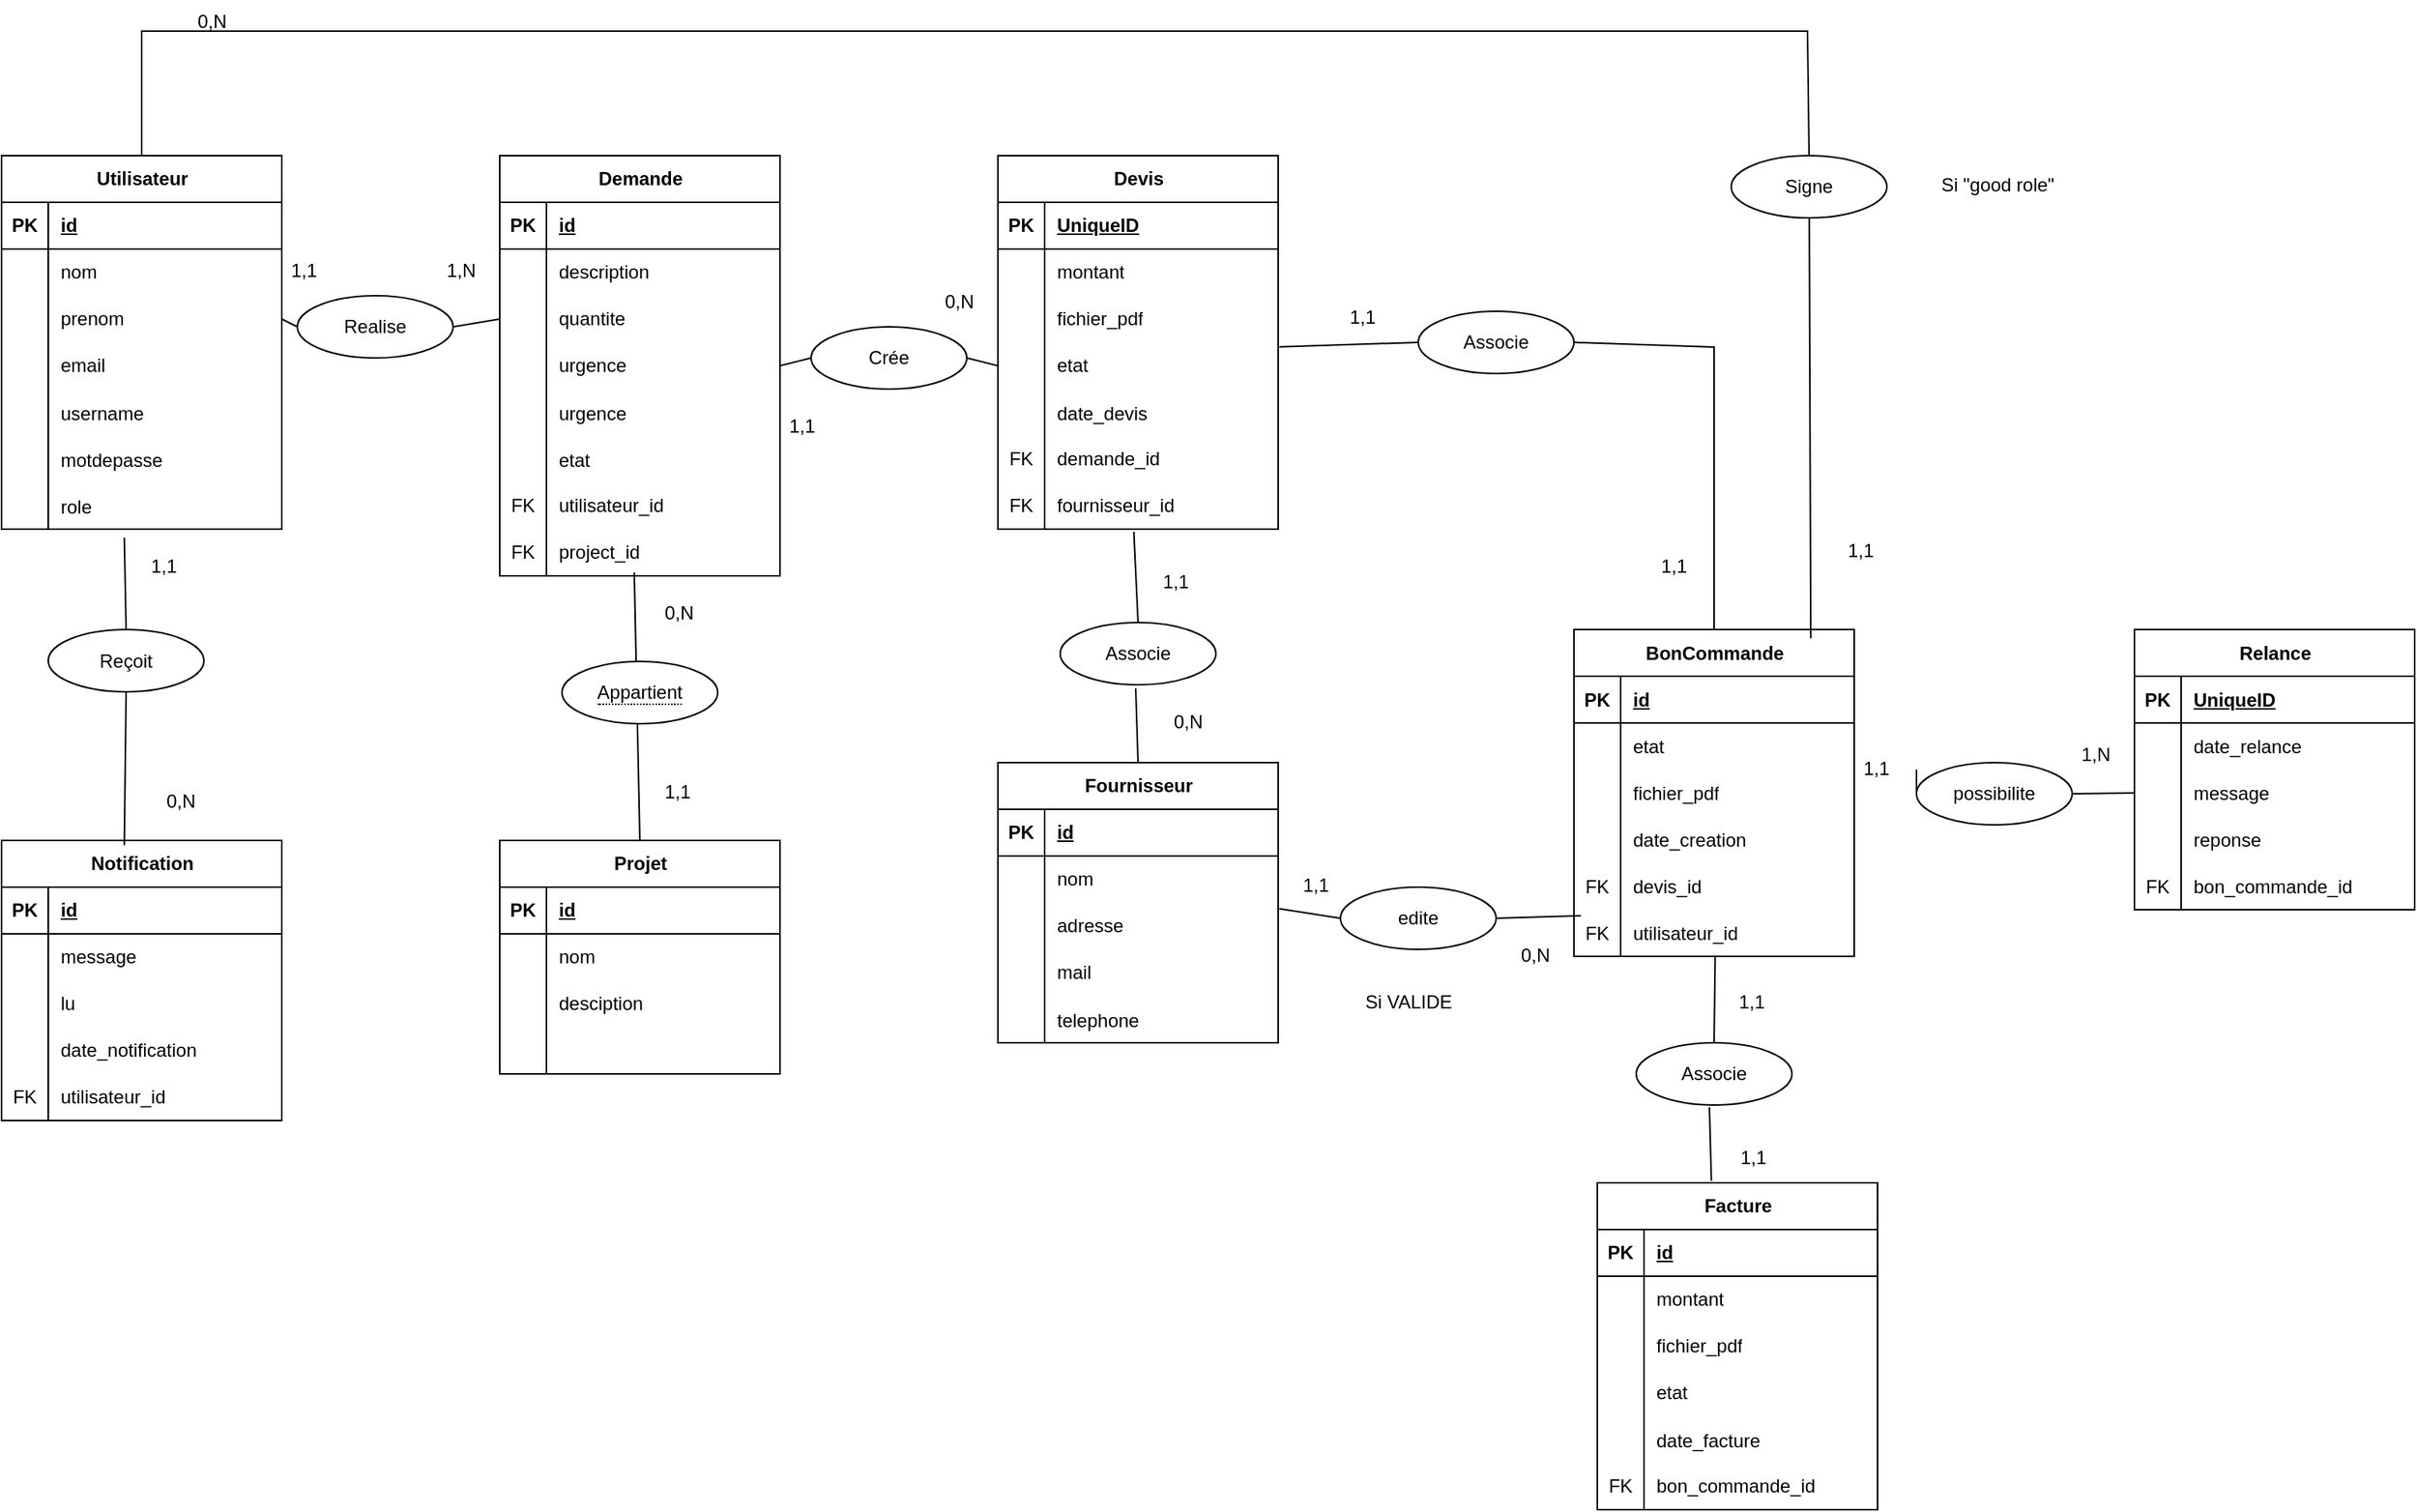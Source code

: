 <mxfile version="24.6.4" type="github">
  <diagram name="Page-1" id="sCB1LTvK1Ecp8ifOx2Jj">
    <mxGraphModel dx="1004" dy="576" grid="1" gridSize="10" guides="1" tooltips="1" connect="1" arrows="1" fold="1" page="1" pageScale="1" pageWidth="827" pageHeight="1169" math="0" shadow="0">
      <root>
        <mxCell id="0" />
        <mxCell id="1" parent="0" />
        <mxCell id="kHkTvgW0TPJQgZQjCX6G-1" value="Utilisateur" style="shape=table;startSize=30;container=1;collapsible=1;childLayout=tableLayout;fixedRows=1;rowLines=0;fontStyle=1;align=center;resizeLast=1;html=1;" vertex="1" parent="1">
          <mxGeometry x="80" y="240" width="180" height="240" as="geometry" />
        </mxCell>
        <mxCell id="kHkTvgW0TPJQgZQjCX6G-2" value="" style="shape=tableRow;horizontal=0;startSize=0;swimlaneHead=0;swimlaneBody=0;fillColor=none;collapsible=0;dropTarget=0;points=[[0,0.5],[1,0.5]];portConstraint=eastwest;top=0;left=0;right=0;bottom=1;" vertex="1" parent="kHkTvgW0TPJQgZQjCX6G-1">
          <mxGeometry y="30" width="180" height="30" as="geometry" />
        </mxCell>
        <mxCell id="kHkTvgW0TPJQgZQjCX6G-3" value="PK" style="shape=partialRectangle;connectable=0;fillColor=none;top=0;left=0;bottom=0;right=0;fontStyle=1;overflow=hidden;whiteSpace=wrap;html=1;" vertex="1" parent="kHkTvgW0TPJQgZQjCX6G-2">
          <mxGeometry width="30" height="30" as="geometry">
            <mxRectangle width="30" height="30" as="alternateBounds" />
          </mxGeometry>
        </mxCell>
        <mxCell id="kHkTvgW0TPJQgZQjCX6G-4" value="id" style="shape=partialRectangle;connectable=0;fillColor=none;top=0;left=0;bottom=0;right=0;align=left;spacingLeft=6;fontStyle=5;overflow=hidden;whiteSpace=wrap;html=1;" vertex="1" parent="kHkTvgW0TPJQgZQjCX6G-2">
          <mxGeometry x="30" width="150" height="30" as="geometry">
            <mxRectangle width="150" height="30" as="alternateBounds" />
          </mxGeometry>
        </mxCell>
        <mxCell id="kHkTvgW0TPJQgZQjCX6G-5" value="" style="shape=tableRow;horizontal=0;startSize=0;swimlaneHead=0;swimlaneBody=0;fillColor=none;collapsible=0;dropTarget=0;points=[[0,0.5],[1,0.5]];portConstraint=eastwest;top=0;left=0;right=0;bottom=0;" vertex="1" parent="kHkTvgW0TPJQgZQjCX6G-1">
          <mxGeometry y="60" width="180" height="30" as="geometry" />
        </mxCell>
        <mxCell id="kHkTvgW0TPJQgZQjCX6G-6" value="" style="shape=partialRectangle;connectable=0;fillColor=none;top=0;left=0;bottom=0;right=0;editable=1;overflow=hidden;whiteSpace=wrap;html=1;" vertex="1" parent="kHkTvgW0TPJQgZQjCX6G-5">
          <mxGeometry width="30" height="30" as="geometry">
            <mxRectangle width="30" height="30" as="alternateBounds" />
          </mxGeometry>
        </mxCell>
        <mxCell id="kHkTvgW0TPJQgZQjCX6G-7" value="nom&lt;span style=&quot;white-space: pre;&quot;&gt;&#x9;&lt;/span&gt;" style="shape=partialRectangle;connectable=0;fillColor=none;top=0;left=0;bottom=0;right=0;align=left;spacingLeft=6;overflow=hidden;whiteSpace=wrap;html=1;" vertex="1" parent="kHkTvgW0TPJQgZQjCX6G-5">
          <mxGeometry x="30" width="150" height="30" as="geometry">
            <mxRectangle width="150" height="30" as="alternateBounds" />
          </mxGeometry>
        </mxCell>
        <mxCell id="kHkTvgW0TPJQgZQjCX6G-8" value="" style="shape=tableRow;horizontal=0;startSize=0;swimlaneHead=0;swimlaneBody=0;fillColor=none;collapsible=0;dropTarget=0;points=[[0,0.5],[1,0.5]];portConstraint=eastwest;top=0;left=0;right=0;bottom=0;" vertex="1" parent="kHkTvgW0TPJQgZQjCX6G-1">
          <mxGeometry y="90" width="180" height="30" as="geometry" />
        </mxCell>
        <mxCell id="kHkTvgW0TPJQgZQjCX6G-9" value="" style="shape=partialRectangle;connectable=0;fillColor=none;top=0;left=0;bottom=0;right=0;editable=1;overflow=hidden;whiteSpace=wrap;html=1;" vertex="1" parent="kHkTvgW0TPJQgZQjCX6G-8">
          <mxGeometry width="30" height="30" as="geometry">
            <mxRectangle width="30" height="30" as="alternateBounds" />
          </mxGeometry>
        </mxCell>
        <mxCell id="kHkTvgW0TPJQgZQjCX6G-10" value="prenom" style="shape=partialRectangle;connectable=0;fillColor=none;top=0;left=0;bottom=0;right=0;align=left;spacingLeft=6;overflow=hidden;whiteSpace=wrap;html=1;" vertex="1" parent="kHkTvgW0TPJQgZQjCX6G-8">
          <mxGeometry x="30" width="150" height="30" as="geometry">
            <mxRectangle width="150" height="30" as="alternateBounds" />
          </mxGeometry>
        </mxCell>
        <mxCell id="kHkTvgW0TPJQgZQjCX6G-11" value="" style="shape=tableRow;horizontal=0;startSize=0;swimlaneHead=0;swimlaneBody=0;fillColor=none;collapsible=0;dropTarget=0;points=[[0,0.5],[1,0.5]];portConstraint=eastwest;top=0;left=0;right=0;bottom=0;" vertex="1" parent="kHkTvgW0TPJQgZQjCX6G-1">
          <mxGeometry y="120" width="180" height="30" as="geometry" />
        </mxCell>
        <mxCell id="kHkTvgW0TPJQgZQjCX6G-12" value="" style="shape=partialRectangle;connectable=0;fillColor=none;top=0;left=0;bottom=0;right=0;editable=1;overflow=hidden;whiteSpace=wrap;html=1;" vertex="1" parent="kHkTvgW0TPJQgZQjCX6G-11">
          <mxGeometry width="30" height="30" as="geometry">
            <mxRectangle width="30" height="30" as="alternateBounds" />
          </mxGeometry>
        </mxCell>
        <mxCell id="kHkTvgW0TPJQgZQjCX6G-13" value="email" style="shape=partialRectangle;connectable=0;fillColor=none;top=0;left=0;bottom=0;right=0;align=left;spacingLeft=6;overflow=hidden;whiteSpace=wrap;html=1;" vertex="1" parent="kHkTvgW0TPJQgZQjCX6G-11">
          <mxGeometry x="30" width="150" height="30" as="geometry">
            <mxRectangle width="150" height="30" as="alternateBounds" />
          </mxGeometry>
        </mxCell>
        <mxCell id="kHkTvgW0TPJQgZQjCX6G-267" value="" style="shape=tableRow;horizontal=0;startSize=0;swimlaneHead=0;swimlaneBody=0;fillColor=none;collapsible=0;dropTarget=0;points=[[0,0.5],[1,0.5]];portConstraint=eastwest;top=0;left=0;right=0;bottom=0;" vertex="1" parent="kHkTvgW0TPJQgZQjCX6G-1">
          <mxGeometry y="150" width="180" height="30" as="geometry" />
        </mxCell>
        <mxCell id="kHkTvgW0TPJQgZQjCX6G-268" value="" style="shape=partialRectangle;connectable=0;fillColor=none;top=0;left=0;bottom=0;right=0;editable=1;overflow=hidden;" vertex="1" parent="kHkTvgW0TPJQgZQjCX6G-267">
          <mxGeometry width="30" height="30" as="geometry">
            <mxRectangle width="30" height="30" as="alternateBounds" />
          </mxGeometry>
        </mxCell>
        <mxCell id="kHkTvgW0TPJQgZQjCX6G-269" value="username" style="shape=partialRectangle;connectable=0;fillColor=none;top=0;left=0;bottom=0;right=0;align=left;spacingLeft=6;overflow=hidden;" vertex="1" parent="kHkTvgW0TPJQgZQjCX6G-267">
          <mxGeometry x="30" width="150" height="30" as="geometry">
            <mxRectangle width="150" height="30" as="alternateBounds" />
          </mxGeometry>
        </mxCell>
        <mxCell id="kHkTvgW0TPJQgZQjCX6G-18" value="" style="shape=tableRow;horizontal=0;startSize=0;swimlaneHead=0;swimlaneBody=0;fillColor=none;collapsible=0;dropTarget=0;points=[[0,0.5],[1,0.5]];portConstraint=eastwest;top=0;left=0;right=0;bottom=0;" vertex="1" parent="kHkTvgW0TPJQgZQjCX6G-1">
          <mxGeometry y="180" width="180" height="30" as="geometry" />
        </mxCell>
        <mxCell id="kHkTvgW0TPJQgZQjCX6G-19" value="" style="shape=partialRectangle;connectable=0;fillColor=none;top=0;left=0;bottom=0;right=0;editable=1;overflow=hidden;" vertex="1" parent="kHkTvgW0TPJQgZQjCX6G-18">
          <mxGeometry width="30" height="30" as="geometry">
            <mxRectangle width="30" height="30" as="alternateBounds" />
          </mxGeometry>
        </mxCell>
        <mxCell id="kHkTvgW0TPJQgZQjCX6G-20" value="motdepasse" style="shape=partialRectangle;connectable=0;fillColor=none;top=0;left=0;bottom=0;right=0;align=left;spacingLeft=6;overflow=hidden;" vertex="1" parent="kHkTvgW0TPJQgZQjCX6G-18">
          <mxGeometry x="30" width="150" height="30" as="geometry">
            <mxRectangle width="150" height="30" as="alternateBounds" />
          </mxGeometry>
        </mxCell>
        <mxCell id="kHkTvgW0TPJQgZQjCX6G-21" value="" style="shape=tableRow;horizontal=0;startSize=0;swimlaneHead=0;swimlaneBody=0;fillColor=none;collapsible=0;dropTarget=0;points=[[0,0.5],[1,0.5]];portConstraint=eastwest;top=0;left=0;right=0;bottom=0;" vertex="1" parent="kHkTvgW0TPJQgZQjCX6G-1">
          <mxGeometry y="210" width="180" height="30" as="geometry" />
        </mxCell>
        <mxCell id="kHkTvgW0TPJQgZQjCX6G-22" value="" style="shape=partialRectangle;connectable=0;fillColor=none;top=0;left=0;bottom=0;right=0;editable=1;overflow=hidden;" vertex="1" parent="kHkTvgW0TPJQgZQjCX6G-21">
          <mxGeometry width="30" height="30" as="geometry">
            <mxRectangle width="30" height="30" as="alternateBounds" />
          </mxGeometry>
        </mxCell>
        <mxCell id="kHkTvgW0TPJQgZQjCX6G-23" value="role" style="shape=partialRectangle;connectable=0;fillColor=none;top=0;left=0;bottom=0;right=0;align=left;spacingLeft=6;overflow=hidden;" vertex="1" parent="kHkTvgW0TPJQgZQjCX6G-21">
          <mxGeometry x="30" width="150" height="30" as="geometry">
            <mxRectangle width="150" height="30" as="alternateBounds" />
          </mxGeometry>
        </mxCell>
        <mxCell id="kHkTvgW0TPJQgZQjCX6G-24" value="Notification" style="shape=table;startSize=30;container=1;collapsible=1;childLayout=tableLayout;fixedRows=1;rowLines=0;fontStyle=1;align=center;resizeLast=1;html=1;" vertex="1" parent="1">
          <mxGeometry x="80" y="680" width="180" height="180" as="geometry" />
        </mxCell>
        <mxCell id="kHkTvgW0TPJQgZQjCX6G-25" value="" style="shape=tableRow;horizontal=0;startSize=0;swimlaneHead=0;swimlaneBody=0;fillColor=none;collapsible=0;dropTarget=0;points=[[0,0.5],[1,0.5]];portConstraint=eastwest;top=0;left=0;right=0;bottom=1;" vertex="1" parent="kHkTvgW0TPJQgZQjCX6G-24">
          <mxGeometry y="30" width="180" height="30" as="geometry" />
        </mxCell>
        <mxCell id="kHkTvgW0TPJQgZQjCX6G-26" value="PK" style="shape=partialRectangle;connectable=0;fillColor=none;top=0;left=0;bottom=0;right=0;fontStyle=1;overflow=hidden;whiteSpace=wrap;html=1;" vertex="1" parent="kHkTvgW0TPJQgZQjCX6G-25">
          <mxGeometry width="30" height="30" as="geometry">
            <mxRectangle width="30" height="30" as="alternateBounds" />
          </mxGeometry>
        </mxCell>
        <mxCell id="kHkTvgW0TPJQgZQjCX6G-27" value="id" style="shape=partialRectangle;connectable=0;fillColor=none;top=0;left=0;bottom=0;right=0;align=left;spacingLeft=6;fontStyle=5;overflow=hidden;whiteSpace=wrap;html=1;" vertex="1" parent="kHkTvgW0TPJQgZQjCX6G-25">
          <mxGeometry x="30" width="150" height="30" as="geometry">
            <mxRectangle width="150" height="30" as="alternateBounds" />
          </mxGeometry>
        </mxCell>
        <mxCell id="kHkTvgW0TPJQgZQjCX6G-28" value="" style="shape=tableRow;horizontal=0;startSize=0;swimlaneHead=0;swimlaneBody=0;fillColor=none;collapsible=0;dropTarget=0;points=[[0,0.5],[1,0.5]];portConstraint=eastwest;top=0;left=0;right=0;bottom=0;" vertex="1" parent="kHkTvgW0TPJQgZQjCX6G-24">
          <mxGeometry y="60" width="180" height="30" as="geometry" />
        </mxCell>
        <mxCell id="kHkTvgW0TPJQgZQjCX6G-29" value="" style="shape=partialRectangle;connectable=0;fillColor=none;top=0;left=0;bottom=0;right=0;editable=1;overflow=hidden;whiteSpace=wrap;html=1;" vertex="1" parent="kHkTvgW0TPJQgZQjCX6G-28">
          <mxGeometry width="30" height="30" as="geometry">
            <mxRectangle width="30" height="30" as="alternateBounds" />
          </mxGeometry>
        </mxCell>
        <mxCell id="kHkTvgW0TPJQgZQjCX6G-30" value="message" style="shape=partialRectangle;connectable=0;fillColor=none;top=0;left=0;bottom=0;right=0;align=left;spacingLeft=6;overflow=hidden;whiteSpace=wrap;html=1;" vertex="1" parent="kHkTvgW0TPJQgZQjCX6G-28">
          <mxGeometry x="30" width="150" height="30" as="geometry">
            <mxRectangle width="150" height="30" as="alternateBounds" />
          </mxGeometry>
        </mxCell>
        <mxCell id="kHkTvgW0TPJQgZQjCX6G-31" value="" style="shape=tableRow;horizontal=0;startSize=0;swimlaneHead=0;swimlaneBody=0;fillColor=none;collapsible=0;dropTarget=0;points=[[0,0.5],[1,0.5]];portConstraint=eastwest;top=0;left=0;right=0;bottom=0;" vertex="1" parent="kHkTvgW0TPJQgZQjCX6G-24">
          <mxGeometry y="90" width="180" height="30" as="geometry" />
        </mxCell>
        <mxCell id="kHkTvgW0TPJQgZQjCX6G-32" value="" style="shape=partialRectangle;connectable=0;fillColor=none;top=0;left=0;bottom=0;right=0;editable=1;overflow=hidden;whiteSpace=wrap;html=1;" vertex="1" parent="kHkTvgW0TPJQgZQjCX6G-31">
          <mxGeometry width="30" height="30" as="geometry">
            <mxRectangle width="30" height="30" as="alternateBounds" />
          </mxGeometry>
        </mxCell>
        <mxCell id="kHkTvgW0TPJQgZQjCX6G-33" value="lu" style="shape=partialRectangle;connectable=0;fillColor=none;top=0;left=0;bottom=0;right=0;align=left;spacingLeft=6;overflow=hidden;whiteSpace=wrap;html=1;" vertex="1" parent="kHkTvgW0TPJQgZQjCX6G-31">
          <mxGeometry x="30" width="150" height="30" as="geometry">
            <mxRectangle width="150" height="30" as="alternateBounds" />
          </mxGeometry>
        </mxCell>
        <mxCell id="kHkTvgW0TPJQgZQjCX6G-34" value="" style="shape=tableRow;horizontal=0;startSize=0;swimlaneHead=0;swimlaneBody=0;fillColor=none;collapsible=0;dropTarget=0;points=[[0,0.5],[1,0.5]];portConstraint=eastwest;top=0;left=0;right=0;bottom=0;" vertex="1" parent="kHkTvgW0TPJQgZQjCX6G-24">
          <mxGeometry y="120" width="180" height="30" as="geometry" />
        </mxCell>
        <mxCell id="kHkTvgW0TPJQgZQjCX6G-35" value="" style="shape=partialRectangle;connectable=0;fillColor=none;top=0;left=0;bottom=0;right=0;editable=1;overflow=hidden;whiteSpace=wrap;html=1;" vertex="1" parent="kHkTvgW0TPJQgZQjCX6G-34">
          <mxGeometry width="30" height="30" as="geometry">
            <mxRectangle width="30" height="30" as="alternateBounds" />
          </mxGeometry>
        </mxCell>
        <mxCell id="kHkTvgW0TPJQgZQjCX6G-36" value="date_notification" style="shape=partialRectangle;connectable=0;fillColor=none;top=0;left=0;bottom=0;right=0;align=left;spacingLeft=6;overflow=hidden;whiteSpace=wrap;html=1;" vertex="1" parent="kHkTvgW0TPJQgZQjCX6G-34">
          <mxGeometry x="30" width="150" height="30" as="geometry">
            <mxRectangle width="150" height="30" as="alternateBounds" />
          </mxGeometry>
        </mxCell>
        <mxCell id="kHkTvgW0TPJQgZQjCX6G-51" value="" style="shape=tableRow;horizontal=0;startSize=0;swimlaneHead=0;swimlaneBody=0;fillColor=none;collapsible=0;dropTarget=0;points=[[0,0.5],[1,0.5]];portConstraint=eastwest;top=0;left=0;right=0;bottom=0;" vertex="1" parent="kHkTvgW0TPJQgZQjCX6G-24">
          <mxGeometry y="150" width="180" height="30" as="geometry" />
        </mxCell>
        <mxCell id="kHkTvgW0TPJQgZQjCX6G-52" value="FK" style="shape=partialRectangle;connectable=0;fillColor=none;top=0;left=0;bottom=0;right=0;fontStyle=0;overflow=hidden;whiteSpace=wrap;html=1;" vertex="1" parent="kHkTvgW0TPJQgZQjCX6G-51">
          <mxGeometry width="30" height="30" as="geometry">
            <mxRectangle width="30" height="30" as="alternateBounds" />
          </mxGeometry>
        </mxCell>
        <mxCell id="kHkTvgW0TPJQgZQjCX6G-53" value="utilisateur_id" style="shape=partialRectangle;connectable=0;fillColor=none;top=0;left=0;bottom=0;right=0;align=left;spacingLeft=6;fontStyle=0;overflow=hidden;whiteSpace=wrap;html=1;" vertex="1" parent="kHkTvgW0TPJQgZQjCX6G-51">
          <mxGeometry x="30" width="150" height="30" as="geometry">
            <mxRectangle width="150" height="30" as="alternateBounds" />
          </mxGeometry>
        </mxCell>
        <mxCell id="kHkTvgW0TPJQgZQjCX6G-54" value="Demande" style="shape=table;startSize=30;container=1;collapsible=1;childLayout=tableLayout;fixedRows=1;rowLines=0;fontStyle=1;align=center;resizeLast=1;html=1;" vertex="1" parent="1">
          <mxGeometry x="400" y="240" width="180" height="270" as="geometry" />
        </mxCell>
        <mxCell id="kHkTvgW0TPJQgZQjCX6G-55" value="" style="shape=tableRow;horizontal=0;startSize=0;swimlaneHead=0;swimlaneBody=0;fillColor=none;collapsible=0;dropTarget=0;points=[[0,0.5],[1,0.5]];portConstraint=eastwest;top=0;left=0;right=0;bottom=1;" vertex="1" parent="kHkTvgW0TPJQgZQjCX6G-54">
          <mxGeometry y="30" width="180" height="30" as="geometry" />
        </mxCell>
        <mxCell id="kHkTvgW0TPJQgZQjCX6G-56" value="PK" style="shape=partialRectangle;connectable=0;fillColor=none;top=0;left=0;bottom=0;right=0;fontStyle=1;overflow=hidden;whiteSpace=wrap;html=1;" vertex="1" parent="kHkTvgW0TPJQgZQjCX6G-55">
          <mxGeometry width="30" height="30" as="geometry">
            <mxRectangle width="30" height="30" as="alternateBounds" />
          </mxGeometry>
        </mxCell>
        <mxCell id="kHkTvgW0TPJQgZQjCX6G-57" value="id" style="shape=partialRectangle;connectable=0;fillColor=none;top=0;left=0;bottom=0;right=0;align=left;spacingLeft=6;fontStyle=5;overflow=hidden;whiteSpace=wrap;html=1;" vertex="1" parent="kHkTvgW0TPJQgZQjCX6G-55">
          <mxGeometry x="30" width="150" height="30" as="geometry">
            <mxRectangle width="150" height="30" as="alternateBounds" />
          </mxGeometry>
        </mxCell>
        <mxCell id="kHkTvgW0TPJQgZQjCX6G-58" value="" style="shape=tableRow;horizontal=0;startSize=0;swimlaneHead=0;swimlaneBody=0;fillColor=none;collapsible=0;dropTarget=0;points=[[0,0.5],[1,0.5]];portConstraint=eastwest;top=0;left=0;right=0;bottom=0;" vertex="1" parent="kHkTvgW0TPJQgZQjCX6G-54">
          <mxGeometry y="60" width="180" height="30" as="geometry" />
        </mxCell>
        <mxCell id="kHkTvgW0TPJQgZQjCX6G-59" value="" style="shape=partialRectangle;connectable=0;fillColor=none;top=0;left=0;bottom=0;right=0;editable=1;overflow=hidden;whiteSpace=wrap;html=1;" vertex="1" parent="kHkTvgW0TPJQgZQjCX6G-58">
          <mxGeometry width="30" height="30" as="geometry">
            <mxRectangle width="30" height="30" as="alternateBounds" />
          </mxGeometry>
        </mxCell>
        <mxCell id="kHkTvgW0TPJQgZQjCX6G-60" value="description" style="shape=partialRectangle;connectable=0;fillColor=none;top=0;left=0;bottom=0;right=0;align=left;spacingLeft=6;overflow=hidden;whiteSpace=wrap;html=1;" vertex="1" parent="kHkTvgW0TPJQgZQjCX6G-58">
          <mxGeometry x="30" width="150" height="30" as="geometry">
            <mxRectangle width="150" height="30" as="alternateBounds" />
          </mxGeometry>
        </mxCell>
        <mxCell id="kHkTvgW0TPJQgZQjCX6G-61" value="" style="shape=tableRow;horizontal=0;startSize=0;swimlaneHead=0;swimlaneBody=0;fillColor=none;collapsible=0;dropTarget=0;points=[[0,0.5],[1,0.5]];portConstraint=eastwest;top=0;left=0;right=0;bottom=0;" vertex="1" parent="kHkTvgW0TPJQgZQjCX6G-54">
          <mxGeometry y="90" width="180" height="30" as="geometry" />
        </mxCell>
        <mxCell id="kHkTvgW0TPJQgZQjCX6G-62" value="" style="shape=partialRectangle;connectable=0;fillColor=none;top=0;left=0;bottom=0;right=0;editable=1;overflow=hidden;whiteSpace=wrap;html=1;" vertex="1" parent="kHkTvgW0TPJQgZQjCX6G-61">
          <mxGeometry width="30" height="30" as="geometry">
            <mxRectangle width="30" height="30" as="alternateBounds" />
          </mxGeometry>
        </mxCell>
        <mxCell id="kHkTvgW0TPJQgZQjCX6G-63" value="quantite" style="shape=partialRectangle;connectable=0;fillColor=none;top=0;left=0;bottom=0;right=0;align=left;spacingLeft=6;overflow=hidden;whiteSpace=wrap;html=1;" vertex="1" parent="kHkTvgW0TPJQgZQjCX6G-61">
          <mxGeometry x="30" width="150" height="30" as="geometry">
            <mxRectangle width="150" height="30" as="alternateBounds" />
          </mxGeometry>
        </mxCell>
        <mxCell id="kHkTvgW0TPJQgZQjCX6G-64" value="" style="shape=tableRow;horizontal=0;startSize=0;swimlaneHead=0;swimlaneBody=0;fillColor=none;collapsible=0;dropTarget=0;points=[[0,0.5],[1,0.5]];portConstraint=eastwest;top=0;left=0;right=0;bottom=0;" vertex="1" parent="kHkTvgW0TPJQgZQjCX6G-54">
          <mxGeometry y="120" width="180" height="30" as="geometry" />
        </mxCell>
        <mxCell id="kHkTvgW0TPJQgZQjCX6G-65" value="" style="shape=partialRectangle;connectable=0;fillColor=none;top=0;left=0;bottom=0;right=0;editable=1;overflow=hidden;whiteSpace=wrap;html=1;" vertex="1" parent="kHkTvgW0TPJQgZQjCX6G-64">
          <mxGeometry width="30" height="30" as="geometry">
            <mxRectangle width="30" height="30" as="alternateBounds" />
          </mxGeometry>
        </mxCell>
        <mxCell id="kHkTvgW0TPJQgZQjCX6G-66" value="urgence" style="shape=partialRectangle;connectable=0;fillColor=none;top=0;left=0;bottom=0;right=0;align=left;spacingLeft=6;overflow=hidden;whiteSpace=wrap;html=1;" vertex="1" parent="kHkTvgW0TPJQgZQjCX6G-64">
          <mxGeometry x="30" width="150" height="30" as="geometry">
            <mxRectangle width="150" height="30" as="alternateBounds" />
          </mxGeometry>
        </mxCell>
        <mxCell id="kHkTvgW0TPJQgZQjCX6G-67" value="" style="shape=tableRow;horizontal=0;startSize=0;swimlaneHead=0;swimlaneBody=0;fillColor=none;collapsible=0;dropTarget=0;points=[[0,0.5],[1,0.5]];portConstraint=eastwest;top=0;left=0;right=0;bottom=0;" vertex="1" parent="kHkTvgW0TPJQgZQjCX6G-54">
          <mxGeometry y="150" width="180" height="30" as="geometry" />
        </mxCell>
        <mxCell id="kHkTvgW0TPJQgZQjCX6G-68" value="" style="shape=partialRectangle;connectable=0;fillColor=none;top=0;left=0;bottom=0;right=0;editable=1;overflow=hidden;" vertex="1" parent="kHkTvgW0TPJQgZQjCX6G-67">
          <mxGeometry width="30" height="30" as="geometry">
            <mxRectangle width="30" height="30" as="alternateBounds" />
          </mxGeometry>
        </mxCell>
        <mxCell id="kHkTvgW0TPJQgZQjCX6G-69" value="urgence" style="shape=partialRectangle;connectable=0;fillColor=none;top=0;left=0;bottom=0;right=0;align=left;spacingLeft=6;overflow=hidden;" vertex="1" parent="kHkTvgW0TPJQgZQjCX6G-67">
          <mxGeometry x="30" width="150" height="30" as="geometry">
            <mxRectangle width="150" height="30" as="alternateBounds" />
          </mxGeometry>
        </mxCell>
        <mxCell id="kHkTvgW0TPJQgZQjCX6G-70" value="" style="shape=tableRow;horizontal=0;startSize=0;swimlaneHead=0;swimlaneBody=0;fillColor=none;collapsible=0;dropTarget=0;points=[[0,0.5],[1,0.5]];portConstraint=eastwest;top=0;left=0;right=0;bottom=0;" vertex="1" parent="kHkTvgW0TPJQgZQjCX6G-54">
          <mxGeometry y="180" width="180" height="30" as="geometry" />
        </mxCell>
        <mxCell id="kHkTvgW0TPJQgZQjCX6G-71" value="" style="shape=partialRectangle;connectable=0;fillColor=none;top=0;left=0;bottom=0;right=0;editable=1;overflow=hidden;" vertex="1" parent="kHkTvgW0TPJQgZQjCX6G-70">
          <mxGeometry width="30" height="30" as="geometry">
            <mxRectangle width="30" height="30" as="alternateBounds" />
          </mxGeometry>
        </mxCell>
        <mxCell id="kHkTvgW0TPJQgZQjCX6G-72" value="etat" style="shape=partialRectangle;connectable=0;fillColor=none;top=0;left=0;bottom=0;right=0;align=left;spacingLeft=6;overflow=hidden;" vertex="1" parent="kHkTvgW0TPJQgZQjCX6G-70">
          <mxGeometry x="30" width="150" height="30" as="geometry">
            <mxRectangle width="150" height="30" as="alternateBounds" />
          </mxGeometry>
        </mxCell>
        <mxCell id="kHkTvgW0TPJQgZQjCX6G-73" value="" style="shape=tableRow;horizontal=0;startSize=0;swimlaneHead=0;swimlaneBody=0;fillColor=none;collapsible=0;dropTarget=0;points=[[0,0.5],[1,0.5]];portConstraint=eastwest;top=0;left=0;right=0;bottom=0;" vertex="1" parent="kHkTvgW0TPJQgZQjCX6G-54">
          <mxGeometry y="210" width="180" height="30" as="geometry" />
        </mxCell>
        <mxCell id="kHkTvgW0TPJQgZQjCX6G-74" value="FK" style="shape=partialRectangle;connectable=0;fillColor=none;top=0;left=0;bottom=0;right=0;fontStyle=0;overflow=hidden;whiteSpace=wrap;html=1;" vertex="1" parent="kHkTvgW0TPJQgZQjCX6G-73">
          <mxGeometry width="30" height="30" as="geometry">
            <mxRectangle width="30" height="30" as="alternateBounds" />
          </mxGeometry>
        </mxCell>
        <mxCell id="kHkTvgW0TPJQgZQjCX6G-75" value="utilisateur_id" style="shape=partialRectangle;connectable=0;fillColor=none;top=0;left=0;bottom=0;right=0;align=left;spacingLeft=6;fontStyle=0;overflow=hidden;whiteSpace=wrap;html=1;" vertex="1" parent="kHkTvgW0TPJQgZQjCX6G-73">
          <mxGeometry x="30" width="150" height="30" as="geometry">
            <mxRectangle width="150" height="30" as="alternateBounds" />
          </mxGeometry>
        </mxCell>
        <mxCell id="kHkTvgW0TPJQgZQjCX6G-76" value="" style="shape=tableRow;horizontal=0;startSize=0;swimlaneHead=0;swimlaneBody=0;fillColor=none;collapsible=0;dropTarget=0;points=[[0,0.5],[1,0.5]];portConstraint=eastwest;top=0;left=0;right=0;bottom=0;" vertex="1" parent="kHkTvgW0TPJQgZQjCX6G-54">
          <mxGeometry y="240" width="180" height="30" as="geometry" />
        </mxCell>
        <mxCell id="kHkTvgW0TPJQgZQjCX6G-77" value="FK" style="shape=partialRectangle;connectable=0;fillColor=none;top=0;left=0;bottom=0;right=0;fontStyle=0;overflow=hidden;whiteSpace=wrap;html=1;" vertex="1" parent="kHkTvgW0TPJQgZQjCX6G-76">
          <mxGeometry width="30" height="30" as="geometry">
            <mxRectangle width="30" height="30" as="alternateBounds" />
          </mxGeometry>
        </mxCell>
        <mxCell id="kHkTvgW0TPJQgZQjCX6G-78" value="project_id" style="shape=partialRectangle;connectable=0;fillColor=none;top=0;left=0;bottom=0;right=0;align=left;spacingLeft=6;fontStyle=0;overflow=hidden;whiteSpace=wrap;html=1;" vertex="1" parent="kHkTvgW0TPJQgZQjCX6G-76">
          <mxGeometry x="30" width="150" height="30" as="geometry">
            <mxRectangle width="150" height="30" as="alternateBounds" />
          </mxGeometry>
        </mxCell>
        <mxCell id="kHkTvgW0TPJQgZQjCX6G-79" value="Projet" style="shape=table;startSize=30;container=1;collapsible=1;childLayout=tableLayout;fixedRows=1;rowLines=0;fontStyle=1;align=center;resizeLast=1;html=1;" vertex="1" parent="1">
          <mxGeometry x="400" y="680" width="180" height="150" as="geometry" />
        </mxCell>
        <mxCell id="kHkTvgW0TPJQgZQjCX6G-80" value="" style="shape=tableRow;horizontal=0;startSize=0;swimlaneHead=0;swimlaneBody=0;fillColor=none;collapsible=0;dropTarget=0;points=[[0,0.5],[1,0.5]];portConstraint=eastwest;top=0;left=0;right=0;bottom=1;" vertex="1" parent="kHkTvgW0TPJQgZQjCX6G-79">
          <mxGeometry y="30" width="180" height="30" as="geometry" />
        </mxCell>
        <mxCell id="kHkTvgW0TPJQgZQjCX6G-81" value="PK" style="shape=partialRectangle;connectable=0;fillColor=none;top=0;left=0;bottom=0;right=0;fontStyle=1;overflow=hidden;whiteSpace=wrap;html=1;" vertex="1" parent="kHkTvgW0TPJQgZQjCX6G-80">
          <mxGeometry width="30" height="30" as="geometry">
            <mxRectangle width="30" height="30" as="alternateBounds" />
          </mxGeometry>
        </mxCell>
        <mxCell id="kHkTvgW0TPJQgZQjCX6G-82" value="id" style="shape=partialRectangle;connectable=0;fillColor=none;top=0;left=0;bottom=0;right=0;align=left;spacingLeft=6;fontStyle=5;overflow=hidden;whiteSpace=wrap;html=1;" vertex="1" parent="kHkTvgW0TPJQgZQjCX6G-80">
          <mxGeometry x="30" width="150" height="30" as="geometry">
            <mxRectangle width="150" height="30" as="alternateBounds" />
          </mxGeometry>
        </mxCell>
        <mxCell id="kHkTvgW0TPJQgZQjCX6G-83" value="" style="shape=tableRow;horizontal=0;startSize=0;swimlaneHead=0;swimlaneBody=0;fillColor=none;collapsible=0;dropTarget=0;points=[[0,0.5],[1,0.5]];portConstraint=eastwest;top=0;left=0;right=0;bottom=0;" vertex="1" parent="kHkTvgW0TPJQgZQjCX6G-79">
          <mxGeometry y="60" width="180" height="30" as="geometry" />
        </mxCell>
        <mxCell id="kHkTvgW0TPJQgZQjCX6G-84" value="" style="shape=partialRectangle;connectable=0;fillColor=none;top=0;left=0;bottom=0;right=0;editable=1;overflow=hidden;whiteSpace=wrap;html=1;" vertex="1" parent="kHkTvgW0TPJQgZQjCX6G-83">
          <mxGeometry width="30" height="30" as="geometry">
            <mxRectangle width="30" height="30" as="alternateBounds" />
          </mxGeometry>
        </mxCell>
        <mxCell id="kHkTvgW0TPJQgZQjCX6G-85" value="nom" style="shape=partialRectangle;connectable=0;fillColor=none;top=0;left=0;bottom=0;right=0;align=left;spacingLeft=6;overflow=hidden;whiteSpace=wrap;html=1;" vertex="1" parent="kHkTvgW0TPJQgZQjCX6G-83">
          <mxGeometry x="30" width="150" height="30" as="geometry">
            <mxRectangle width="150" height="30" as="alternateBounds" />
          </mxGeometry>
        </mxCell>
        <mxCell id="kHkTvgW0TPJQgZQjCX6G-86" value="" style="shape=tableRow;horizontal=0;startSize=0;swimlaneHead=0;swimlaneBody=0;fillColor=none;collapsible=0;dropTarget=0;points=[[0,0.5],[1,0.5]];portConstraint=eastwest;top=0;left=0;right=0;bottom=0;" vertex="1" parent="kHkTvgW0TPJQgZQjCX6G-79">
          <mxGeometry y="90" width="180" height="30" as="geometry" />
        </mxCell>
        <mxCell id="kHkTvgW0TPJQgZQjCX6G-87" value="" style="shape=partialRectangle;connectable=0;fillColor=none;top=0;left=0;bottom=0;right=0;editable=1;overflow=hidden;whiteSpace=wrap;html=1;" vertex="1" parent="kHkTvgW0TPJQgZQjCX6G-86">
          <mxGeometry width="30" height="30" as="geometry">
            <mxRectangle width="30" height="30" as="alternateBounds" />
          </mxGeometry>
        </mxCell>
        <mxCell id="kHkTvgW0TPJQgZQjCX6G-88" value="desciption" style="shape=partialRectangle;connectable=0;fillColor=none;top=0;left=0;bottom=0;right=0;align=left;spacingLeft=6;overflow=hidden;whiteSpace=wrap;html=1;" vertex="1" parent="kHkTvgW0TPJQgZQjCX6G-86">
          <mxGeometry x="30" width="150" height="30" as="geometry">
            <mxRectangle width="150" height="30" as="alternateBounds" />
          </mxGeometry>
        </mxCell>
        <mxCell id="kHkTvgW0TPJQgZQjCX6G-89" value="" style="shape=tableRow;horizontal=0;startSize=0;swimlaneHead=0;swimlaneBody=0;fillColor=none;collapsible=0;dropTarget=0;points=[[0,0.5],[1,0.5]];portConstraint=eastwest;top=0;left=0;right=0;bottom=0;" vertex="1" parent="kHkTvgW0TPJQgZQjCX6G-79">
          <mxGeometry y="120" width="180" height="30" as="geometry" />
        </mxCell>
        <mxCell id="kHkTvgW0TPJQgZQjCX6G-90" value="" style="shape=partialRectangle;connectable=0;fillColor=none;top=0;left=0;bottom=0;right=0;editable=1;overflow=hidden;whiteSpace=wrap;html=1;" vertex="1" parent="kHkTvgW0TPJQgZQjCX6G-89">
          <mxGeometry width="30" height="30" as="geometry">
            <mxRectangle width="30" height="30" as="alternateBounds" />
          </mxGeometry>
        </mxCell>
        <mxCell id="kHkTvgW0TPJQgZQjCX6G-91" value="" style="shape=partialRectangle;connectable=0;fillColor=none;top=0;left=0;bottom=0;right=0;align=left;spacingLeft=6;overflow=hidden;whiteSpace=wrap;html=1;" vertex="1" parent="kHkTvgW0TPJQgZQjCX6G-89">
          <mxGeometry x="30" width="150" height="30" as="geometry">
            <mxRectangle width="150" height="30" as="alternateBounds" />
          </mxGeometry>
        </mxCell>
        <mxCell id="kHkTvgW0TPJQgZQjCX6G-105" value="Devis" style="shape=table;startSize=30;container=1;collapsible=1;childLayout=tableLayout;fixedRows=1;rowLines=0;fontStyle=1;align=center;resizeLast=1;html=1;" vertex="1" parent="1">
          <mxGeometry x="720" y="240" width="180" height="240" as="geometry" />
        </mxCell>
        <mxCell id="kHkTvgW0TPJQgZQjCX6G-106" value="" style="shape=tableRow;horizontal=0;startSize=0;swimlaneHead=0;swimlaneBody=0;fillColor=none;collapsible=0;dropTarget=0;points=[[0,0.5],[1,0.5]];portConstraint=eastwest;top=0;left=0;right=0;bottom=1;" vertex="1" parent="kHkTvgW0TPJQgZQjCX6G-105">
          <mxGeometry y="30" width="180" height="30" as="geometry" />
        </mxCell>
        <mxCell id="kHkTvgW0TPJQgZQjCX6G-107" value="PK" style="shape=partialRectangle;connectable=0;fillColor=none;top=0;left=0;bottom=0;right=0;fontStyle=1;overflow=hidden;whiteSpace=wrap;html=1;" vertex="1" parent="kHkTvgW0TPJQgZQjCX6G-106">
          <mxGeometry width="30" height="30" as="geometry">
            <mxRectangle width="30" height="30" as="alternateBounds" />
          </mxGeometry>
        </mxCell>
        <mxCell id="kHkTvgW0TPJQgZQjCX6G-108" value="UniqueID" style="shape=partialRectangle;connectable=0;fillColor=none;top=0;left=0;bottom=0;right=0;align=left;spacingLeft=6;fontStyle=5;overflow=hidden;whiteSpace=wrap;html=1;" vertex="1" parent="kHkTvgW0TPJQgZQjCX6G-106">
          <mxGeometry x="30" width="150" height="30" as="geometry">
            <mxRectangle width="150" height="30" as="alternateBounds" />
          </mxGeometry>
        </mxCell>
        <mxCell id="kHkTvgW0TPJQgZQjCX6G-109" value="" style="shape=tableRow;horizontal=0;startSize=0;swimlaneHead=0;swimlaneBody=0;fillColor=none;collapsible=0;dropTarget=0;points=[[0,0.5],[1,0.5]];portConstraint=eastwest;top=0;left=0;right=0;bottom=0;" vertex="1" parent="kHkTvgW0TPJQgZQjCX6G-105">
          <mxGeometry y="60" width="180" height="30" as="geometry" />
        </mxCell>
        <mxCell id="kHkTvgW0TPJQgZQjCX6G-110" value="" style="shape=partialRectangle;connectable=0;fillColor=none;top=0;left=0;bottom=0;right=0;editable=1;overflow=hidden;whiteSpace=wrap;html=1;" vertex="1" parent="kHkTvgW0TPJQgZQjCX6G-109">
          <mxGeometry width="30" height="30" as="geometry">
            <mxRectangle width="30" height="30" as="alternateBounds" />
          </mxGeometry>
        </mxCell>
        <mxCell id="kHkTvgW0TPJQgZQjCX6G-111" value="montant" style="shape=partialRectangle;connectable=0;fillColor=none;top=0;left=0;bottom=0;right=0;align=left;spacingLeft=6;overflow=hidden;whiteSpace=wrap;html=1;" vertex="1" parent="kHkTvgW0TPJQgZQjCX6G-109">
          <mxGeometry x="30" width="150" height="30" as="geometry">
            <mxRectangle width="150" height="30" as="alternateBounds" />
          </mxGeometry>
        </mxCell>
        <mxCell id="kHkTvgW0TPJQgZQjCX6G-112" value="" style="shape=tableRow;horizontal=0;startSize=0;swimlaneHead=0;swimlaneBody=0;fillColor=none;collapsible=0;dropTarget=0;points=[[0,0.5],[1,0.5]];portConstraint=eastwest;top=0;left=0;right=0;bottom=0;" vertex="1" parent="kHkTvgW0TPJQgZQjCX6G-105">
          <mxGeometry y="90" width="180" height="30" as="geometry" />
        </mxCell>
        <mxCell id="kHkTvgW0TPJQgZQjCX6G-113" value="" style="shape=partialRectangle;connectable=0;fillColor=none;top=0;left=0;bottom=0;right=0;editable=1;overflow=hidden;whiteSpace=wrap;html=1;" vertex="1" parent="kHkTvgW0TPJQgZQjCX6G-112">
          <mxGeometry width="30" height="30" as="geometry">
            <mxRectangle width="30" height="30" as="alternateBounds" />
          </mxGeometry>
        </mxCell>
        <mxCell id="kHkTvgW0TPJQgZQjCX6G-114" value="fichier_pdf" style="shape=partialRectangle;connectable=0;fillColor=none;top=0;left=0;bottom=0;right=0;align=left;spacingLeft=6;overflow=hidden;whiteSpace=wrap;html=1;" vertex="1" parent="kHkTvgW0TPJQgZQjCX6G-112">
          <mxGeometry x="30" width="150" height="30" as="geometry">
            <mxRectangle width="150" height="30" as="alternateBounds" />
          </mxGeometry>
        </mxCell>
        <mxCell id="kHkTvgW0TPJQgZQjCX6G-115" value="" style="shape=tableRow;horizontal=0;startSize=0;swimlaneHead=0;swimlaneBody=0;fillColor=none;collapsible=0;dropTarget=0;points=[[0,0.5],[1,0.5]];portConstraint=eastwest;top=0;left=0;right=0;bottom=0;" vertex="1" parent="kHkTvgW0TPJQgZQjCX6G-105">
          <mxGeometry y="120" width="180" height="30" as="geometry" />
        </mxCell>
        <mxCell id="kHkTvgW0TPJQgZQjCX6G-116" value="" style="shape=partialRectangle;connectable=0;fillColor=none;top=0;left=0;bottom=0;right=0;editable=1;overflow=hidden;whiteSpace=wrap;html=1;" vertex="1" parent="kHkTvgW0TPJQgZQjCX6G-115">
          <mxGeometry width="30" height="30" as="geometry">
            <mxRectangle width="30" height="30" as="alternateBounds" />
          </mxGeometry>
        </mxCell>
        <mxCell id="kHkTvgW0TPJQgZQjCX6G-117" value="etat" style="shape=partialRectangle;connectable=0;fillColor=none;top=0;left=0;bottom=0;right=0;align=left;spacingLeft=6;overflow=hidden;whiteSpace=wrap;html=1;" vertex="1" parent="kHkTvgW0TPJQgZQjCX6G-115">
          <mxGeometry x="30" width="150" height="30" as="geometry">
            <mxRectangle width="150" height="30" as="alternateBounds" />
          </mxGeometry>
        </mxCell>
        <mxCell id="kHkTvgW0TPJQgZQjCX6G-118" value="" style="shape=tableRow;horizontal=0;startSize=0;swimlaneHead=0;swimlaneBody=0;fillColor=none;collapsible=0;dropTarget=0;points=[[0,0.5],[1,0.5]];portConstraint=eastwest;top=0;left=0;right=0;bottom=0;" vertex="1" parent="kHkTvgW0TPJQgZQjCX6G-105">
          <mxGeometry y="150" width="180" height="30" as="geometry" />
        </mxCell>
        <mxCell id="kHkTvgW0TPJQgZQjCX6G-119" value="" style="shape=partialRectangle;connectable=0;fillColor=none;top=0;left=0;bottom=0;right=0;editable=1;overflow=hidden;" vertex="1" parent="kHkTvgW0TPJQgZQjCX6G-118">
          <mxGeometry width="30" height="30" as="geometry">
            <mxRectangle width="30" height="30" as="alternateBounds" />
          </mxGeometry>
        </mxCell>
        <mxCell id="kHkTvgW0TPJQgZQjCX6G-120" value="date_devis" style="shape=partialRectangle;connectable=0;fillColor=none;top=0;left=0;bottom=0;right=0;align=left;spacingLeft=6;overflow=hidden;" vertex="1" parent="kHkTvgW0TPJQgZQjCX6G-118">
          <mxGeometry x="30" width="150" height="30" as="geometry">
            <mxRectangle width="150" height="30" as="alternateBounds" />
          </mxGeometry>
        </mxCell>
        <mxCell id="kHkTvgW0TPJQgZQjCX6G-121" value="" style="shape=tableRow;horizontal=0;startSize=0;swimlaneHead=0;swimlaneBody=0;fillColor=none;collapsible=0;dropTarget=0;points=[[0,0.5],[1,0.5]];portConstraint=eastwest;top=0;left=0;right=0;bottom=0;" vertex="1" parent="kHkTvgW0TPJQgZQjCX6G-105">
          <mxGeometry y="180" width="180" height="30" as="geometry" />
        </mxCell>
        <mxCell id="kHkTvgW0TPJQgZQjCX6G-122" value="FK" style="shape=partialRectangle;connectable=0;fillColor=none;top=0;left=0;bottom=0;right=0;fontStyle=0;overflow=hidden;whiteSpace=wrap;html=1;" vertex="1" parent="kHkTvgW0TPJQgZQjCX6G-121">
          <mxGeometry width="30" height="30" as="geometry">
            <mxRectangle width="30" height="30" as="alternateBounds" />
          </mxGeometry>
        </mxCell>
        <mxCell id="kHkTvgW0TPJQgZQjCX6G-123" value="demande_id" style="shape=partialRectangle;connectable=0;fillColor=none;top=0;left=0;bottom=0;right=0;align=left;spacingLeft=6;fontStyle=0;overflow=hidden;whiteSpace=wrap;html=1;" vertex="1" parent="kHkTvgW0TPJQgZQjCX6G-121">
          <mxGeometry x="30" width="150" height="30" as="geometry">
            <mxRectangle width="150" height="30" as="alternateBounds" />
          </mxGeometry>
        </mxCell>
        <mxCell id="kHkTvgW0TPJQgZQjCX6G-124" value="" style="shape=tableRow;horizontal=0;startSize=0;swimlaneHead=0;swimlaneBody=0;fillColor=none;collapsible=0;dropTarget=0;points=[[0,0.5],[1,0.5]];portConstraint=eastwest;top=0;left=0;right=0;bottom=0;" vertex="1" parent="kHkTvgW0TPJQgZQjCX6G-105">
          <mxGeometry y="210" width="180" height="30" as="geometry" />
        </mxCell>
        <mxCell id="kHkTvgW0TPJQgZQjCX6G-125" value="FK" style="shape=partialRectangle;connectable=0;fillColor=none;top=0;left=0;bottom=0;right=0;fontStyle=0;overflow=hidden;whiteSpace=wrap;html=1;" vertex="1" parent="kHkTvgW0TPJQgZQjCX6G-124">
          <mxGeometry width="30" height="30" as="geometry">
            <mxRectangle width="30" height="30" as="alternateBounds" />
          </mxGeometry>
        </mxCell>
        <mxCell id="kHkTvgW0TPJQgZQjCX6G-126" value="fournisseur_id" style="shape=partialRectangle;connectable=0;fillColor=none;top=0;left=0;bottom=0;right=0;align=left;spacingLeft=6;fontStyle=0;overflow=hidden;whiteSpace=wrap;html=1;" vertex="1" parent="kHkTvgW0TPJQgZQjCX6G-124">
          <mxGeometry x="30" width="150" height="30" as="geometry">
            <mxRectangle width="150" height="30" as="alternateBounds" />
          </mxGeometry>
        </mxCell>
        <mxCell id="kHkTvgW0TPJQgZQjCX6G-127" value="Fournisseur" style="shape=table;startSize=30;container=1;collapsible=1;childLayout=tableLayout;fixedRows=1;rowLines=0;fontStyle=1;align=center;resizeLast=1;html=1;" vertex="1" parent="1">
          <mxGeometry x="720" y="630" width="180" height="180" as="geometry" />
        </mxCell>
        <mxCell id="kHkTvgW0TPJQgZQjCX6G-128" value="" style="shape=tableRow;horizontal=0;startSize=0;swimlaneHead=0;swimlaneBody=0;fillColor=none;collapsible=0;dropTarget=0;points=[[0,0.5],[1,0.5]];portConstraint=eastwest;top=0;left=0;right=0;bottom=1;" vertex="1" parent="kHkTvgW0TPJQgZQjCX6G-127">
          <mxGeometry y="30" width="180" height="30" as="geometry" />
        </mxCell>
        <mxCell id="kHkTvgW0TPJQgZQjCX6G-129" value="PK" style="shape=partialRectangle;connectable=0;fillColor=none;top=0;left=0;bottom=0;right=0;fontStyle=1;overflow=hidden;whiteSpace=wrap;html=1;" vertex="1" parent="kHkTvgW0TPJQgZQjCX6G-128">
          <mxGeometry width="30" height="30" as="geometry">
            <mxRectangle width="30" height="30" as="alternateBounds" />
          </mxGeometry>
        </mxCell>
        <mxCell id="kHkTvgW0TPJQgZQjCX6G-130" value="id" style="shape=partialRectangle;connectable=0;fillColor=none;top=0;left=0;bottom=0;right=0;align=left;spacingLeft=6;fontStyle=5;overflow=hidden;whiteSpace=wrap;html=1;" vertex="1" parent="kHkTvgW0TPJQgZQjCX6G-128">
          <mxGeometry x="30" width="150" height="30" as="geometry">
            <mxRectangle width="150" height="30" as="alternateBounds" />
          </mxGeometry>
        </mxCell>
        <mxCell id="kHkTvgW0TPJQgZQjCX6G-131" value="" style="shape=tableRow;horizontal=0;startSize=0;swimlaneHead=0;swimlaneBody=0;fillColor=none;collapsible=0;dropTarget=0;points=[[0,0.5],[1,0.5]];portConstraint=eastwest;top=0;left=0;right=0;bottom=0;" vertex="1" parent="kHkTvgW0TPJQgZQjCX6G-127">
          <mxGeometry y="60" width="180" height="30" as="geometry" />
        </mxCell>
        <mxCell id="kHkTvgW0TPJQgZQjCX6G-132" value="" style="shape=partialRectangle;connectable=0;fillColor=none;top=0;left=0;bottom=0;right=0;editable=1;overflow=hidden;whiteSpace=wrap;html=1;" vertex="1" parent="kHkTvgW0TPJQgZQjCX6G-131">
          <mxGeometry width="30" height="30" as="geometry">
            <mxRectangle width="30" height="30" as="alternateBounds" />
          </mxGeometry>
        </mxCell>
        <mxCell id="kHkTvgW0TPJQgZQjCX6G-133" value="nom" style="shape=partialRectangle;connectable=0;fillColor=none;top=0;left=0;bottom=0;right=0;align=left;spacingLeft=6;overflow=hidden;whiteSpace=wrap;html=1;" vertex="1" parent="kHkTvgW0TPJQgZQjCX6G-131">
          <mxGeometry x="30" width="150" height="30" as="geometry">
            <mxRectangle width="150" height="30" as="alternateBounds" />
          </mxGeometry>
        </mxCell>
        <mxCell id="kHkTvgW0TPJQgZQjCX6G-134" value="" style="shape=tableRow;horizontal=0;startSize=0;swimlaneHead=0;swimlaneBody=0;fillColor=none;collapsible=0;dropTarget=0;points=[[0,0.5],[1,0.5]];portConstraint=eastwest;top=0;left=0;right=0;bottom=0;" vertex="1" parent="kHkTvgW0TPJQgZQjCX6G-127">
          <mxGeometry y="90" width="180" height="30" as="geometry" />
        </mxCell>
        <mxCell id="kHkTvgW0TPJQgZQjCX6G-135" value="" style="shape=partialRectangle;connectable=0;fillColor=none;top=0;left=0;bottom=0;right=0;editable=1;overflow=hidden;whiteSpace=wrap;html=1;" vertex="1" parent="kHkTvgW0TPJQgZQjCX6G-134">
          <mxGeometry width="30" height="30" as="geometry">
            <mxRectangle width="30" height="30" as="alternateBounds" />
          </mxGeometry>
        </mxCell>
        <mxCell id="kHkTvgW0TPJQgZQjCX6G-136" value="adresse" style="shape=partialRectangle;connectable=0;fillColor=none;top=0;left=0;bottom=0;right=0;align=left;spacingLeft=6;overflow=hidden;whiteSpace=wrap;html=1;" vertex="1" parent="kHkTvgW0TPJQgZQjCX6G-134">
          <mxGeometry x="30" width="150" height="30" as="geometry">
            <mxRectangle width="150" height="30" as="alternateBounds" />
          </mxGeometry>
        </mxCell>
        <mxCell id="kHkTvgW0TPJQgZQjCX6G-137" value="" style="shape=tableRow;horizontal=0;startSize=0;swimlaneHead=0;swimlaneBody=0;fillColor=none;collapsible=0;dropTarget=0;points=[[0,0.5],[1,0.5]];portConstraint=eastwest;top=0;left=0;right=0;bottom=0;" vertex="1" parent="kHkTvgW0TPJQgZQjCX6G-127">
          <mxGeometry y="120" width="180" height="30" as="geometry" />
        </mxCell>
        <mxCell id="kHkTvgW0TPJQgZQjCX6G-138" value="" style="shape=partialRectangle;connectable=0;fillColor=none;top=0;left=0;bottom=0;right=0;editable=1;overflow=hidden;whiteSpace=wrap;html=1;" vertex="1" parent="kHkTvgW0TPJQgZQjCX6G-137">
          <mxGeometry width="30" height="30" as="geometry">
            <mxRectangle width="30" height="30" as="alternateBounds" />
          </mxGeometry>
        </mxCell>
        <mxCell id="kHkTvgW0TPJQgZQjCX6G-139" value="mail" style="shape=partialRectangle;connectable=0;fillColor=none;top=0;left=0;bottom=0;right=0;align=left;spacingLeft=6;overflow=hidden;whiteSpace=wrap;html=1;" vertex="1" parent="kHkTvgW0TPJQgZQjCX6G-137">
          <mxGeometry x="30" width="150" height="30" as="geometry">
            <mxRectangle width="150" height="30" as="alternateBounds" />
          </mxGeometry>
        </mxCell>
        <mxCell id="kHkTvgW0TPJQgZQjCX6G-140" value="" style="shape=tableRow;horizontal=0;startSize=0;swimlaneHead=0;swimlaneBody=0;fillColor=none;collapsible=0;dropTarget=0;points=[[0,0.5],[1,0.5]];portConstraint=eastwest;top=0;left=0;right=0;bottom=0;" vertex="1" parent="kHkTvgW0TPJQgZQjCX6G-127">
          <mxGeometry y="150" width="180" height="30" as="geometry" />
        </mxCell>
        <mxCell id="kHkTvgW0TPJQgZQjCX6G-141" value="" style="shape=partialRectangle;connectable=0;fillColor=none;top=0;left=0;bottom=0;right=0;editable=1;overflow=hidden;" vertex="1" parent="kHkTvgW0TPJQgZQjCX6G-140">
          <mxGeometry width="30" height="30" as="geometry">
            <mxRectangle width="30" height="30" as="alternateBounds" />
          </mxGeometry>
        </mxCell>
        <mxCell id="kHkTvgW0TPJQgZQjCX6G-142" value="telephone" style="shape=partialRectangle;connectable=0;fillColor=none;top=0;left=0;bottom=0;right=0;align=left;spacingLeft=6;overflow=hidden;" vertex="1" parent="kHkTvgW0TPJQgZQjCX6G-140">
          <mxGeometry x="30" width="150" height="30" as="geometry">
            <mxRectangle width="150" height="30" as="alternateBounds" />
          </mxGeometry>
        </mxCell>
        <mxCell id="kHkTvgW0TPJQgZQjCX6G-143" value="BonCommande" style="shape=table;startSize=30;container=1;collapsible=1;childLayout=tableLayout;fixedRows=1;rowLines=0;fontStyle=1;align=center;resizeLast=1;html=1;" vertex="1" parent="1">
          <mxGeometry x="1090" y="544.5" width="180" height="210" as="geometry" />
        </mxCell>
        <mxCell id="kHkTvgW0TPJQgZQjCX6G-144" value="" style="shape=tableRow;horizontal=0;startSize=0;swimlaneHead=0;swimlaneBody=0;fillColor=none;collapsible=0;dropTarget=0;points=[[0,0.5],[1,0.5]];portConstraint=eastwest;top=0;left=0;right=0;bottom=1;" vertex="1" parent="kHkTvgW0TPJQgZQjCX6G-143">
          <mxGeometry y="30" width="180" height="30" as="geometry" />
        </mxCell>
        <mxCell id="kHkTvgW0TPJQgZQjCX6G-145" value="PK" style="shape=partialRectangle;connectable=0;fillColor=none;top=0;left=0;bottom=0;right=0;fontStyle=1;overflow=hidden;whiteSpace=wrap;html=1;" vertex="1" parent="kHkTvgW0TPJQgZQjCX6G-144">
          <mxGeometry width="30" height="30" as="geometry">
            <mxRectangle width="30" height="30" as="alternateBounds" />
          </mxGeometry>
        </mxCell>
        <mxCell id="kHkTvgW0TPJQgZQjCX6G-146" value="id" style="shape=partialRectangle;connectable=0;fillColor=none;top=0;left=0;bottom=0;right=0;align=left;spacingLeft=6;fontStyle=5;overflow=hidden;whiteSpace=wrap;html=1;" vertex="1" parent="kHkTvgW0TPJQgZQjCX6G-144">
          <mxGeometry x="30" width="150" height="30" as="geometry">
            <mxRectangle width="150" height="30" as="alternateBounds" />
          </mxGeometry>
        </mxCell>
        <mxCell id="kHkTvgW0TPJQgZQjCX6G-147" value="" style="shape=tableRow;horizontal=0;startSize=0;swimlaneHead=0;swimlaneBody=0;fillColor=none;collapsible=0;dropTarget=0;points=[[0,0.5],[1,0.5]];portConstraint=eastwest;top=0;left=0;right=0;bottom=0;" vertex="1" parent="kHkTvgW0TPJQgZQjCX6G-143">
          <mxGeometry y="60" width="180" height="30" as="geometry" />
        </mxCell>
        <mxCell id="kHkTvgW0TPJQgZQjCX6G-148" value="" style="shape=partialRectangle;connectable=0;fillColor=none;top=0;left=0;bottom=0;right=0;editable=1;overflow=hidden;whiteSpace=wrap;html=1;" vertex="1" parent="kHkTvgW0TPJQgZQjCX6G-147">
          <mxGeometry width="30" height="30" as="geometry">
            <mxRectangle width="30" height="30" as="alternateBounds" />
          </mxGeometry>
        </mxCell>
        <mxCell id="kHkTvgW0TPJQgZQjCX6G-149" value="etat" style="shape=partialRectangle;connectable=0;fillColor=none;top=0;left=0;bottom=0;right=0;align=left;spacingLeft=6;overflow=hidden;whiteSpace=wrap;html=1;" vertex="1" parent="kHkTvgW0TPJQgZQjCX6G-147">
          <mxGeometry x="30" width="150" height="30" as="geometry">
            <mxRectangle width="150" height="30" as="alternateBounds" />
          </mxGeometry>
        </mxCell>
        <mxCell id="kHkTvgW0TPJQgZQjCX6G-150" value="" style="shape=tableRow;horizontal=0;startSize=0;swimlaneHead=0;swimlaneBody=0;fillColor=none;collapsible=0;dropTarget=0;points=[[0,0.5],[1,0.5]];portConstraint=eastwest;top=0;left=0;right=0;bottom=0;" vertex="1" parent="kHkTvgW0TPJQgZQjCX6G-143">
          <mxGeometry y="90" width="180" height="30" as="geometry" />
        </mxCell>
        <mxCell id="kHkTvgW0TPJQgZQjCX6G-151" value="" style="shape=partialRectangle;connectable=0;fillColor=none;top=0;left=0;bottom=0;right=0;editable=1;overflow=hidden;whiteSpace=wrap;html=1;" vertex="1" parent="kHkTvgW0TPJQgZQjCX6G-150">
          <mxGeometry width="30" height="30" as="geometry">
            <mxRectangle width="30" height="30" as="alternateBounds" />
          </mxGeometry>
        </mxCell>
        <mxCell id="kHkTvgW0TPJQgZQjCX6G-152" value="fichier_pdf" style="shape=partialRectangle;connectable=0;fillColor=none;top=0;left=0;bottom=0;right=0;align=left;spacingLeft=6;overflow=hidden;whiteSpace=wrap;html=1;" vertex="1" parent="kHkTvgW0TPJQgZQjCX6G-150">
          <mxGeometry x="30" width="150" height="30" as="geometry">
            <mxRectangle width="150" height="30" as="alternateBounds" />
          </mxGeometry>
        </mxCell>
        <mxCell id="kHkTvgW0TPJQgZQjCX6G-153" value="" style="shape=tableRow;horizontal=0;startSize=0;swimlaneHead=0;swimlaneBody=0;fillColor=none;collapsible=0;dropTarget=0;points=[[0,0.5],[1,0.5]];portConstraint=eastwest;top=0;left=0;right=0;bottom=0;" vertex="1" parent="kHkTvgW0TPJQgZQjCX6G-143">
          <mxGeometry y="120" width="180" height="30" as="geometry" />
        </mxCell>
        <mxCell id="kHkTvgW0TPJQgZQjCX6G-154" value="" style="shape=partialRectangle;connectable=0;fillColor=none;top=0;left=0;bottom=0;right=0;editable=1;overflow=hidden;whiteSpace=wrap;html=1;" vertex="1" parent="kHkTvgW0TPJQgZQjCX6G-153">
          <mxGeometry width="30" height="30" as="geometry">
            <mxRectangle width="30" height="30" as="alternateBounds" />
          </mxGeometry>
        </mxCell>
        <mxCell id="kHkTvgW0TPJQgZQjCX6G-155" value="date_creation" style="shape=partialRectangle;connectable=0;fillColor=none;top=0;left=0;bottom=0;right=0;align=left;spacingLeft=6;overflow=hidden;whiteSpace=wrap;html=1;" vertex="1" parent="kHkTvgW0TPJQgZQjCX6G-153">
          <mxGeometry x="30" width="150" height="30" as="geometry">
            <mxRectangle width="150" height="30" as="alternateBounds" />
          </mxGeometry>
        </mxCell>
        <mxCell id="kHkTvgW0TPJQgZQjCX6G-156" value="" style="shape=tableRow;horizontal=0;startSize=0;swimlaneHead=0;swimlaneBody=0;fillColor=none;collapsible=0;dropTarget=0;points=[[0,0.5],[1,0.5]];portConstraint=eastwest;top=0;left=0;right=0;bottom=0;" vertex="1" parent="kHkTvgW0TPJQgZQjCX6G-143">
          <mxGeometry y="150" width="180" height="30" as="geometry" />
        </mxCell>
        <mxCell id="kHkTvgW0TPJQgZQjCX6G-157" value="FK" style="shape=partialRectangle;connectable=0;fillColor=none;top=0;left=0;bottom=0;right=0;fontStyle=0;overflow=hidden;whiteSpace=wrap;html=1;" vertex="1" parent="kHkTvgW0TPJQgZQjCX6G-156">
          <mxGeometry width="30" height="30" as="geometry">
            <mxRectangle width="30" height="30" as="alternateBounds" />
          </mxGeometry>
        </mxCell>
        <mxCell id="kHkTvgW0TPJQgZQjCX6G-158" value="devis_id" style="shape=partialRectangle;connectable=0;fillColor=none;top=0;left=0;bottom=0;right=0;align=left;spacingLeft=6;fontStyle=0;overflow=hidden;whiteSpace=wrap;html=1;" vertex="1" parent="kHkTvgW0TPJQgZQjCX6G-156">
          <mxGeometry x="30" width="150" height="30" as="geometry">
            <mxRectangle width="150" height="30" as="alternateBounds" />
          </mxGeometry>
        </mxCell>
        <mxCell id="kHkTvgW0TPJQgZQjCX6G-159" value="" style="shape=tableRow;horizontal=0;startSize=0;swimlaneHead=0;swimlaneBody=0;fillColor=none;collapsible=0;dropTarget=0;points=[[0,0.5],[1,0.5]];portConstraint=eastwest;top=0;left=0;right=0;bottom=0;" vertex="1" parent="kHkTvgW0TPJQgZQjCX6G-143">
          <mxGeometry y="180" width="180" height="30" as="geometry" />
        </mxCell>
        <mxCell id="kHkTvgW0TPJQgZQjCX6G-160" value="FK" style="shape=partialRectangle;connectable=0;fillColor=none;top=0;left=0;bottom=0;right=0;fontStyle=0;overflow=hidden;whiteSpace=wrap;html=1;" vertex="1" parent="kHkTvgW0TPJQgZQjCX6G-159">
          <mxGeometry width="30" height="30" as="geometry">
            <mxRectangle width="30" height="30" as="alternateBounds" />
          </mxGeometry>
        </mxCell>
        <mxCell id="kHkTvgW0TPJQgZQjCX6G-161" value="utilisateur_id" style="shape=partialRectangle;connectable=0;fillColor=none;top=0;left=0;bottom=0;right=0;align=left;spacingLeft=6;fontStyle=0;overflow=hidden;whiteSpace=wrap;html=1;" vertex="1" parent="kHkTvgW0TPJQgZQjCX6G-159">
          <mxGeometry x="30" width="150" height="30" as="geometry">
            <mxRectangle width="150" height="30" as="alternateBounds" />
          </mxGeometry>
        </mxCell>
        <mxCell id="kHkTvgW0TPJQgZQjCX6G-162" value="Facture" style="shape=table;startSize=30;container=1;collapsible=1;childLayout=tableLayout;fixedRows=1;rowLines=0;fontStyle=1;align=center;resizeLast=1;html=1;" vertex="1" parent="1">
          <mxGeometry x="1105" y="900" width="180" height="210" as="geometry" />
        </mxCell>
        <mxCell id="kHkTvgW0TPJQgZQjCX6G-163" value="" style="shape=tableRow;horizontal=0;startSize=0;swimlaneHead=0;swimlaneBody=0;fillColor=none;collapsible=0;dropTarget=0;points=[[0,0.5],[1,0.5]];portConstraint=eastwest;top=0;left=0;right=0;bottom=1;" vertex="1" parent="kHkTvgW0TPJQgZQjCX6G-162">
          <mxGeometry y="30" width="180" height="30" as="geometry" />
        </mxCell>
        <mxCell id="kHkTvgW0TPJQgZQjCX6G-164" value="PK" style="shape=partialRectangle;connectable=0;fillColor=none;top=0;left=0;bottom=0;right=0;fontStyle=1;overflow=hidden;whiteSpace=wrap;html=1;" vertex="1" parent="kHkTvgW0TPJQgZQjCX6G-163">
          <mxGeometry width="30" height="30" as="geometry">
            <mxRectangle width="30" height="30" as="alternateBounds" />
          </mxGeometry>
        </mxCell>
        <mxCell id="kHkTvgW0TPJQgZQjCX6G-165" value="id" style="shape=partialRectangle;connectable=0;fillColor=none;top=0;left=0;bottom=0;right=0;align=left;spacingLeft=6;fontStyle=5;overflow=hidden;whiteSpace=wrap;html=1;" vertex="1" parent="kHkTvgW0TPJQgZQjCX6G-163">
          <mxGeometry x="30" width="150" height="30" as="geometry">
            <mxRectangle width="150" height="30" as="alternateBounds" />
          </mxGeometry>
        </mxCell>
        <mxCell id="kHkTvgW0TPJQgZQjCX6G-166" value="" style="shape=tableRow;horizontal=0;startSize=0;swimlaneHead=0;swimlaneBody=0;fillColor=none;collapsible=0;dropTarget=0;points=[[0,0.5],[1,0.5]];portConstraint=eastwest;top=0;left=0;right=0;bottom=0;" vertex="1" parent="kHkTvgW0TPJQgZQjCX6G-162">
          <mxGeometry y="60" width="180" height="30" as="geometry" />
        </mxCell>
        <mxCell id="kHkTvgW0TPJQgZQjCX6G-167" value="" style="shape=partialRectangle;connectable=0;fillColor=none;top=0;left=0;bottom=0;right=0;editable=1;overflow=hidden;whiteSpace=wrap;html=1;" vertex="1" parent="kHkTvgW0TPJQgZQjCX6G-166">
          <mxGeometry width="30" height="30" as="geometry">
            <mxRectangle width="30" height="30" as="alternateBounds" />
          </mxGeometry>
        </mxCell>
        <mxCell id="kHkTvgW0TPJQgZQjCX6G-168" value="montant" style="shape=partialRectangle;connectable=0;fillColor=none;top=0;left=0;bottom=0;right=0;align=left;spacingLeft=6;overflow=hidden;whiteSpace=wrap;html=1;" vertex="1" parent="kHkTvgW0TPJQgZQjCX6G-166">
          <mxGeometry x="30" width="150" height="30" as="geometry">
            <mxRectangle width="150" height="30" as="alternateBounds" />
          </mxGeometry>
        </mxCell>
        <mxCell id="kHkTvgW0TPJQgZQjCX6G-169" value="" style="shape=tableRow;horizontal=0;startSize=0;swimlaneHead=0;swimlaneBody=0;fillColor=none;collapsible=0;dropTarget=0;points=[[0,0.5],[1,0.5]];portConstraint=eastwest;top=0;left=0;right=0;bottom=0;" vertex="1" parent="kHkTvgW0TPJQgZQjCX6G-162">
          <mxGeometry y="90" width="180" height="30" as="geometry" />
        </mxCell>
        <mxCell id="kHkTvgW0TPJQgZQjCX6G-170" value="" style="shape=partialRectangle;connectable=0;fillColor=none;top=0;left=0;bottom=0;right=0;editable=1;overflow=hidden;whiteSpace=wrap;html=1;" vertex="1" parent="kHkTvgW0TPJQgZQjCX6G-169">
          <mxGeometry width="30" height="30" as="geometry">
            <mxRectangle width="30" height="30" as="alternateBounds" />
          </mxGeometry>
        </mxCell>
        <mxCell id="kHkTvgW0TPJQgZQjCX6G-171" value="fichier_pdf" style="shape=partialRectangle;connectable=0;fillColor=none;top=0;left=0;bottom=0;right=0;align=left;spacingLeft=6;overflow=hidden;whiteSpace=wrap;html=1;" vertex="1" parent="kHkTvgW0TPJQgZQjCX6G-169">
          <mxGeometry x="30" width="150" height="30" as="geometry">
            <mxRectangle width="150" height="30" as="alternateBounds" />
          </mxGeometry>
        </mxCell>
        <mxCell id="kHkTvgW0TPJQgZQjCX6G-172" value="" style="shape=tableRow;horizontal=0;startSize=0;swimlaneHead=0;swimlaneBody=0;fillColor=none;collapsible=0;dropTarget=0;points=[[0,0.5],[1,0.5]];portConstraint=eastwest;top=0;left=0;right=0;bottom=0;" vertex="1" parent="kHkTvgW0TPJQgZQjCX6G-162">
          <mxGeometry y="120" width="180" height="30" as="geometry" />
        </mxCell>
        <mxCell id="kHkTvgW0TPJQgZQjCX6G-173" value="" style="shape=partialRectangle;connectable=0;fillColor=none;top=0;left=0;bottom=0;right=0;editable=1;overflow=hidden;whiteSpace=wrap;html=1;" vertex="1" parent="kHkTvgW0TPJQgZQjCX6G-172">
          <mxGeometry width="30" height="30" as="geometry">
            <mxRectangle width="30" height="30" as="alternateBounds" />
          </mxGeometry>
        </mxCell>
        <mxCell id="kHkTvgW0TPJQgZQjCX6G-174" value="etat" style="shape=partialRectangle;connectable=0;fillColor=none;top=0;left=0;bottom=0;right=0;align=left;spacingLeft=6;overflow=hidden;whiteSpace=wrap;html=1;" vertex="1" parent="kHkTvgW0TPJQgZQjCX6G-172">
          <mxGeometry x="30" width="150" height="30" as="geometry">
            <mxRectangle width="150" height="30" as="alternateBounds" />
          </mxGeometry>
        </mxCell>
        <mxCell id="kHkTvgW0TPJQgZQjCX6G-175" value="" style="shape=tableRow;horizontal=0;startSize=0;swimlaneHead=0;swimlaneBody=0;fillColor=none;collapsible=0;dropTarget=0;points=[[0,0.5],[1,0.5]];portConstraint=eastwest;top=0;left=0;right=0;bottom=0;" vertex="1" parent="kHkTvgW0TPJQgZQjCX6G-162">
          <mxGeometry y="150" width="180" height="30" as="geometry" />
        </mxCell>
        <mxCell id="kHkTvgW0TPJQgZQjCX6G-176" value="" style="shape=partialRectangle;connectable=0;fillColor=none;top=0;left=0;bottom=0;right=0;editable=1;overflow=hidden;" vertex="1" parent="kHkTvgW0TPJQgZQjCX6G-175">
          <mxGeometry width="30" height="30" as="geometry">
            <mxRectangle width="30" height="30" as="alternateBounds" />
          </mxGeometry>
        </mxCell>
        <mxCell id="kHkTvgW0TPJQgZQjCX6G-177" value="date_facture" style="shape=partialRectangle;connectable=0;fillColor=none;top=0;left=0;bottom=0;right=0;align=left;spacingLeft=6;overflow=hidden;" vertex="1" parent="kHkTvgW0TPJQgZQjCX6G-175">
          <mxGeometry x="30" width="150" height="30" as="geometry">
            <mxRectangle width="150" height="30" as="alternateBounds" />
          </mxGeometry>
        </mxCell>
        <mxCell id="kHkTvgW0TPJQgZQjCX6G-178" value="" style="shape=tableRow;horizontal=0;startSize=0;swimlaneHead=0;swimlaneBody=0;fillColor=none;collapsible=0;dropTarget=0;points=[[0,0.5],[1,0.5]];portConstraint=eastwest;top=0;left=0;right=0;bottom=0;" vertex="1" parent="kHkTvgW0TPJQgZQjCX6G-162">
          <mxGeometry y="180" width="180" height="30" as="geometry" />
        </mxCell>
        <mxCell id="kHkTvgW0TPJQgZQjCX6G-179" value="FK" style="shape=partialRectangle;connectable=0;fillColor=none;top=0;left=0;bottom=0;right=0;fontStyle=0;overflow=hidden;whiteSpace=wrap;html=1;" vertex="1" parent="kHkTvgW0TPJQgZQjCX6G-178">
          <mxGeometry width="30" height="30" as="geometry">
            <mxRectangle width="30" height="30" as="alternateBounds" />
          </mxGeometry>
        </mxCell>
        <mxCell id="kHkTvgW0TPJQgZQjCX6G-180" value="bon_commande_id" style="shape=partialRectangle;connectable=0;fillColor=none;top=0;left=0;bottom=0;right=0;align=left;spacingLeft=6;fontStyle=0;overflow=hidden;whiteSpace=wrap;html=1;" vertex="1" parent="kHkTvgW0TPJQgZQjCX6G-178">
          <mxGeometry x="30" width="150" height="30" as="geometry">
            <mxRectangle width="150" height="30" as="alternateBounds" />
          </mxGeometry>
        </mxCell>
        <mxCell id="kHkTvgW0TPJQgZQjCX6G-181" value="Relance" style="shape=table;startSize=30;container=1;collapsible=1;childLayout=tableLayout;fixedRows=1;rowLines=0;fontStyle=1;align=center;resizeLast=1;html=1;" vertex="1" parent="1">
          <mxGeometry x="1450" y="544.5" width="180" height="180" as="geometry" />
        </mxCell>
        <mxCell id="kHkTvgW0TPJQgZQjCX6G-182" value="" style="shape=tableRow;horizontal=0;startSize=0;swimlaneHead=0;swimlaneBody=0;fillColor=none;collapsible=0;dropTarget=0;points=[[0,0.5],[1,0.5]];portConstraint=eastwest;top=0;left=0;right=0;bottom=1;" vertex="1" parent="kHkTvgW0TPJQgZQjCX6G-181">
          <mxGeometry y="30" width="180" height="30" as="geometry" />
        </mxCell>
        <mxCell id="kHkTvgW0TPJQgZQjCX6G-183" value="PK" style="shape=partialRectangle;connectable=0;fillColor=none;top=0;left=0;bottom=0;right=0;fontStyle=1;overflow=hidden;whiteSpace=wrap;html=1;" vertex="1" parent="kHkTvgW0TPJQgZQjCX6G-182">
          <mxGeometry width="30" height="30" as="geometry">
            <mxRectangle width="30" height="30" as="alternateBounds" />
          </mxGeometry>
        </mxCell>
        <mxCell id="kHkTvgW0TPJQgZQjCX6G-184" value="UniqueID" style="shape=partialRectangle;connectable=0;fillColor=none;top=0;left=0;bottom=0;right=0;align=left;spacingLeft=6;fontStyle=5;overflow=hidden;whiteSpace=wrap;html=1;" vertex="1" parent="kHkTvgW0TPJQgZQjCX6G-182">
          <mxGeometry x="30" width="150" height="30" as="geometry">
            <mxRectangle width="150" height="30" as="alternateBounds" />
          </mxGeometry>
        </mxCell>
        <mxCell id="kHkTvgW0TPJQgZQjCX6G-185" value="" style="shape=tableRow;horizontal=0;startSize=0;swimlaneHead=0;swimlaneBody=0;fillColor=none;collapsible=0;dropTarget=0;points=[[0,0.5],[1,0.5]];portConstraint=eastwest;top=0;left=0;right=0;bottom=0;" vertex="1" parent="kHkTvgW0TPJQgZQjCX6G-181">
          <mxGeometry y="60" width="180" height="30" as="geometry" />
        </mxCell>
        <mxCell id="kHkTvgW0TPJQgZQjCX6G-186" value="" style="shape=partialRectangle;connectable=0;fillColor=none;top=0;left=0;bottom=0;right=0;editable=1;overflow=hidden;whiteSpace=wrap;html=1;" vertex="1" parent="kHkTvgW0TPJQgZQjCX6G-185">
          <mxGeometry width="30" height="30" as="geometry">
            <mxRectangle width="30" height="30" as="alternateBounds" />
          </mxGeometry>
        </mxCell>
        <mxCell id="kHkTvgW0TPJQgZQjCX6G-187" value="date_relance" style="shape=partialRectangle;connectable=0;fillColor=none;top=0;left=0;bottom=0;right=0;align=left;spacingLeft=6;overflow=hidden;whiteSpace=wrap;html=1;" vertex="1" parent="kHkTvgW0TPJQgZQjCX6G-185">
          <mxGeometry x="30" width="150" height="30" as="geometry">
            <mxRectangle width="150" height="30" as="alternateBounds" />
          </mxGeometry>
        </mxCell>
        <mxCell id="kHkTvgW0TPJQgZQjCX6G-188" value="" style="shape=tableRow;horizontal=0;startSize=0;swimlaneHead=0;swimlaneBody=0;fillColor=none;collapsible=0;dropTarget=0;points=[[0,0.5],[1,0.5]];portConstraint=eastwest;top=0;left=0;right=0;bottom=0;" vertex="1" parent="kHkTvgW0TPJQgZQjCX6G-181">
          <mxGeometry y="90" width="180" height="30" as="geometry" />
        </mxCell>
        <mxCell id="kHkTvgW0TPJQgZQjCX6G-189" value="" style="shape=partialRectangle;connectable=0;fillColor=none;top=0;left=0;bottom=0;right=0;editable=1;overflow=hidden;whiteSpace=wrap;html=1;" vertex="1" parent="kHkTvgW0TPJQgZQjCX6G-188">
          <mxGeometry width="30" height="30" as="geometry">
            <mxRectangle width="30" height="30" as="alternateBounds" />
          </mxGeometry>
        </mxCell>
        <mxCell id="kHkTvgW0TPJQgZQjCX6G-190" value="message" style="shape=partialRectangle;connectable=0;fillColor=none;top=0;left=0;bottom=0;right=0;align=left;spacingLeft=6;overflow=hidden;whiteSpace=wrap;html=1;" vertex="1" parent="kHkTvgW0TPJQgZQjCX6G-188">
          <mxGeometry x="30" width="150" height="30" as="geometry">
            <mxRectangle width="150" height="30" as="alternateBounds" />
          </mxGeometry>
        </mxCell>
        <mxCell id="kHkTvgW0TPJQgZQjCX6G-191" value="" style="shape=tableRow;horizontal=0;startSize=0;swimlaneHead=0;swimlaneBody=0;fillColor=none;collapsible=0;dropTarget=0;points=[[0,0.5],[1,0.5]];portConstraint=eastwest;top=0;left=0;right=0;bottom=0;" vertex="1" parent="kHkTvgW0TPJQgZQjCX6G-181">
          <mxGeometry y="120" width="180" height="30" as="geometry" />
        </mxCell>
        <mxCell id="kHkTvgW0TPJQgZQjCX6G-192" value="" style="shape=partialRectangle;connectable=0;fillColor=none;top=0;left=0;bottom=0;right=0;editable=1;overflow=hidden;whiteSpace=wrap;html=1;" vertex="1" parent="kHkTvgW0TPJQgZQjCX6G-191">
          <mxGeometry width="30" height="30" as="geometry">
            <mxRectangle width="30" height="30" as="alternateBounds" />
          </mxGeometry>
        </mxCell>
        <mxCell id="kHkTvgW0TPJQgZQjCX6G-193" value="reponse" style="shape=partialRectangle;connectable=0;fillColor=none;top=0;left=0;bottom=0;right=0;align=left;spacingLeft=6;overflow=hidden;whiteSpace=wrap;html=1;" vertex="1" parent="kHkTvgW0TPJQgZQjCX6G-191">
          <mxGeometry x="30" width="150" height="30" as="geometry">
            <mxRectangle width="150" height="30" as="alternateBounds" />
          </mxGeometry>
        </mxCell>
        <mxCell id="kHkTvgW0TPJQgZQjCX6G-194" value="" style="shape=tableRow;horizontal=0;startSize=0;swimlaneHead=0;swimlaneBody=0;fillColor=none;collapsible=0;dropTarget=0;points=[[0,0.5],[1,0.5]];portConstraint=eastwest;top=0;left=0;right=0;bottom=0;" vertex="1" parent="kHkTvgW0TPJQgZQjCX6G-181">
          <mxGeometry y="150" width="180" height="30" as="geometry" />
        </mxCell>
        <mxCell id="kHkTvgW0TPJQgZQjCX6G-195" value="FK" style="shape=partialRectangle;connectable=0;fillColor=none;top=0;left=0;bottom=0;right=0;fontStyle=0;overflow=hidden;whiteSpace=wrap;html=1;" vertex="1" parent="kHkTvgW0TPJQgZQjCX6G-194">
          <mxGeometry width="30" height="30" as="geometry">
            <mxRectangle width="30" height="30" as="alternateBounds" />
          </mxGeometry>
        </mxCell>
        <mxCell id="kHkTvgW0TPJQgZQjCX6G-196" value="bon_commande_id" style="shape=partialRectangle;connectable=0;fillColor=none;top=0;left=0;bottom=0;right=0;align=left;spacingLeft=6;fontStyle=0;overflow=hidden;whiteSpace=wrap;html=1;" vertex="1" parent="kHkTvgW0TPJQgZQjCX6G-194">
          <mxGeometry x="30" width="150" height="30" as="geometry">
            <mxRectangle width="150" height="30" as="alternateBounds" />
          </mxGeometry>
        </mxCell>
        <mxCell id="kHkTvgW0TPJQgZQjCX6G-205" value="" style="endArrow=none;html=1;rounded=0;exitX=0.5;exitY=1;exitDx=0;exitDy=0;entryX=0.438;entryY=0.017;entryDx=0;entryDy=0;entryPerimeter=0;" edge="1" parent="1" source="kHkTvgW0TPJQgZQjCX6G-197" target="kHkTvgW0TPJQgZQjCX6G-24">
          <mxGeometry relative="1" as="geometry">
            <mxPoint x="330" y="470" as="sourcePoint" />
            <mxPoint x="159" y="670" as="targetPoint" />
          </mxGeometry>
        </mxCell>
        <mxCell id="kHkTvgW0TPJQgZQjCX6G-206" value="" style="endArrow=none;html=1;rounded=0;exitX=1;exitY=0.5;exitDx=0;exitDy=0;entryX=0;entryY=0.5;entryDx=0;entryDy=0;" edge="1" parent="1" source="kHkTvgW0TPJQgZQjCX6G-235" target="kHkTvgW0TPJQgZQjCX6G-61">
          <mxGeometry relative="1" as="geometry">
            <mxPoint x="330" y="470" as="sourcePoint" />
            <mxPoint x="490" y="470" as="targetPoint" />
            <Array as="points" />
          </mxGeometry>
        </mxCell>
        <mxCell id="kHkTvgW0TPJQgZQjCX6G-207" value="" style="endArrow=none;html=1;rounded=0;exitX=0.48;exitY=0.925;exitDx=0;exitDy=0;exitPerimeter=0;entryX=0.5;entryY=0;entryDx=0;entryDy=0;" edge="1" parent="1" source="kHkTvgW0TPJQgZQjCX6G-76" target="kHkTvgW0TPJQgZQjCX6G-79">
          <mxGeometry relative="1" as="geometry">
            <mxPoint x="530" y="580" as="sourcePoint" />
            <mxPoint x="690" y="580" as="targetPoint" />
          </mxGeometry>
        </mxCell>
        <mxCell id="kHkTvgW0TPJQgZQjCX6G-210" value="" style="endArrow=none;html=1;rounded=0;exitX=1;exitY=0.5;exitDx=0;exitDy=0;entryX=0;entryY=0.5;entryDx=0;entryDy=0;" edge="1" parent="1" source="kHkTvgW0TPJQgZQjCX6G-225" target="kHkTvgW0TPJQgZQjCX6G-115">
          <mxGeometry relative="1" as="geometry">
            <mxPoint x="690" y="590" as="sourcePoint" />
            <mxPoint x="850" y="590" as="targetPoint" />
          </mxGeometry>
        </mxCell>
        <mxCell id="kHkTvgW0TPJQgZQjCX6G-211" value="" style="endArrow=none;html=1;rounded=0;exitX=0.485;exitY=1.056;exitDx=0;exitDy=0;exitPerimeter=0;entryX=0.5;entryY=0;entryDx=0;entryDy=0;" edge="1" parent="1" source="kHkTvgW0TPJQgZQjCX6G-237" target="kHkTvgW0TPJQgZQjCX6G-127">
          <mxGeometry relative="1" as="geometry">
            <mxPoint x="690" y="590" as="sourcePoint" />
            <mxPoint x="850" y="590" as="targetPoint" />
          </mxGeometry>
        </mxCell>
        <mxCell id="kHkTvgW0TPJQgZQjCX6G-213" value="" style="endArrow=none;html=1;rounded=0;exitX=1;exitY=0.5;exitDx=0;exitDy=0;entryX=0;entryY=0.5;entryDx=0;entryDy=0;" edge="1" parent="1" source="kHkTvgW0TPJQgZQjCX6G-239" target="kHkTvgW0TPJQgZQjCX6G-188">
          <mxGeometry relative="1" as="geometry">
            <mxPoint x="930" y="650" as="sourcePoint" />
            <mxPoint x="1090" y="650" as="targetPoint" />
          </mxGeometry>
        </mxCell>
        <mxCell id="kHkTvgW0TPJQgZQjCX6G-215" value="" style="endArrow=none;html=1;rounded=0;entryX=0.504;entryY=0.979;entryDx=0;entryDy=0;entryPerimeter=0;exitX=0.5;exitY=0;exitDx=0;exitDy=0;" edge="1" parent="1" source="kHkTvgW0TPJQgZQjCX6G-233" target="kHkTvgW0TPJQgZQjCX6G-159">
          <mxGeometry relative="1" as="geometry">
            <mxPoint x="930" y="650" as="sourcePoint" />
            <mxPoint x="1090" y="650" as="targetPoint" />
          </mxGeometry>
        </mxCell>
        <mxCell id="kHkTvgW0TPJQgZQjCX6G-216" value="" style="endArrow=none;html=1;rounded=0;exitX=1;exitY=0.5;exitDx=0;exitDy=0;entryX=0.5;entryY=0;entryDx=0;entryDy=0;" edge="1" parent="1" source="kHkTvgW0TPJQgZQjCX6G-229" target="kHkTvgW0TPJQgZQjCX6G-143">
          <mxGeometry relative="1" as="geometry">
            <mxPoint x="810" y="520" as="sourcePoint" />
            <mxPoint x="970" y="520" as="targetPoint" />
            <Array as="points">
              <mxPoint x="1180" y="363" />
            </Array>
          </mxGeometry>
        </mxCell>
        <mxCell id="kHkTvgW0TPJQgZQjCX6G-217" value="" style="endArrow=none;html=1;rounded=0;exitX=0.5;exitY=0;exitDx=0;exitDy=0;entryX=0.845;entryY=0.027;entryDx=0;entryDy=0;entryPerimeter=0;" edge="1" parent="1" source="kHkTvgW0TPJQgZQjCX6G-227" target="kHkTvgW0TPJQgZQjCX6G-143">
          <mxGeometry relative="1" as="geometry">
            <mxPoint x="810" y="520" as="sourcePoint" />
            <mxPoint x="1240" y="540" as="targetPoint" />
            <Array as="points" />
          </mxGeometry>
        </mxCell>
        <mxCell id="kHkTvgW0TPJQgZQjCX6G-218" value="&lt;span style=&quot;border-bottom: 1px dotted&quot;&gt;Appartient&lt;/span&gt;" style="ellipse;whiteSpace=wrap;html=1;align=center;" vertex="1" parent="1">
          <mxGeometry x="440" y="565" width="100" height="40" as="geometry" />
        </mxCell>
        <mxCell id="kHkTvgW0TPJQgZQjCX6G-219" value="" style="endArrow=none;html=1;rounded=0;exitX=0.438;exitY=1.179;exitDx=0;exitDy=0;exitPerimeter=0;entryX=0.5;entryY=0;entryDx=0;entryDy=0;" edge="1" parent="1" source="kHkTvgW0TPJQgZQjCX6G-21" target="kHkTvgW0TPJQgZQjCX6G-197">
          <mxGeometry relative="1" as="geometry">
            <mxPoint x="159" y="455" as="sourcePoint" />
            <mxPoint x="159" y="683" as="targetPoint" />
          </mxGeometry>
        </mxCell>
        <mxCell id="kHkTvgW0TPJQgZQjCX6G-197" value="Reçoit" style="ellipse;whiteSpace=wrap;html=1;align=center;" vertex="1" parent="1">
          <mxGeometry x="110" y="544.5" width="100" height="40" as="geometry" />
        </mxCell>
        <mxCell id="kHkTvgW0TPJQgZQjCX6G-224" value="" style="endArrow=none;html=1;rounded=0;exitX=1;exitY=0.5;exitDx=0;exitDy=0;entryX=0;entryY=0.5;entryDx=0;entryDy=0;" edge="1" parent="1" source="kHkTvgW0TPJQgZQjCX6G-64" target="kHkTvgW0TPJQgZQjCX6G-225">
          <mxGeometry relative="1" as="geometry">
            <mxPoint x="580" y="375" as="sourcePoint" />
            <mxPoint x="720" y="375" as="targetPoint" />
          </mxGeometry>
        </mxCell>
        <mxCell id="kHkTvgW0TPJQgZQjCX6G-225" value="Crée" style="ellipse;whiteSpace=wrap;html=1;align=center;" vertex="1" parent="1">
          <mxGeometry x="600" y="350" width="100" height="40" as="geometry" />
        </mxCell>
        <mxCell id="kHkTvgW0TPJQgZQjCX6G-226" value="" style="endArrow=none;html=1;rounded=0;exitX=0.5;exitY=0;exitDx=0;exitDy=0;entryX=0.5;entryY=0;entryDx=0;entryDy=0;" edge="1" parent="1" source="kHkTvgW0TPJQgZQjCX6G-1" target="kHkTvgW0TPJQgZQjCX6G-227">
          <mxGeometry relative="1" as="geometry">
            <mxPoint x="170" y="240" as="sourcePoint" />
            <mxPoint x="1242" y="550" as="targetPoint" />
            <Array as="points">
              <mxPoint x="170" y="160" />
              <mxPoint x="1240" y="160" />
            </Array>
          </mxGeometry>
        </mxCell>
        <mxCell id="kHkTvgW0TPJQgZQjCX6G-227" value="Signe" style="ellipse;whiteSpace=wrap;html=1;align=center;" vertex="1" parent="1">
          <mxGeometry x="1191" y="240" width="100" height="40" as="geometry" />
        </mxCell>
        <mxCell id="kHkTvgW0TPJQgZQjCX6G-228" value="" style="endArrow=none;html=1;rounded=0;exitX=1.004;exitY=0.096;exitDx=0;exitDy=0;exitPerimeter=0;entryX=0;entryY=0.5;entryDx=0;entryDy=0;" edge="1" parent="1" source="kHkTvgW0TPJQgZQjCX6G-115" target="kHkTvgW0TPJQgZQjCX6G-229">
          <mxGeometry relative="1" as="geometry">
            <mxPoint x="901" y="363" as="sourcePoint" />
            <mxPoint x="1180" y="545" as="targetPoint" />
            <Array as="points" />
          </mxGeometry>
        </mxCell>
        <mxCell id="kHkTvgW0TPJQgZQjCX6G-229" value="Associe" style="ellipse;whiteSpace=wrap;html=1;align=center;" vertex="1" parent="1">
          <mxGeometry x="990" y="340" width="100" height="40" as="geometry" />
        </mxCell>
        <mxCell id="kHkTvgW0TPJQgZQjCX6G-230" value="" style="endArrow=none;html=1;rounded=0;exitX=1.004;exitY=0.131;exitDx=0;exitDy=0;exitPerimeter=0;entryX=0;entryY=0.5;entryDx=0;entryDy=0;" edge="1" parent="1" source="kHkTvgW0TPJQgZQjCX6G-134" target="kHkTvgW0TPJQgZQjCX6G-231">
          <mxGeometry relative="1" as="geometry">
            <mxPoint x="901" y="724" as="sourcePoint" />
            <mxPoint x="1093" y="727" as="targetPoint" />
            <Array as="points" />
          </mxGeometry>
        </mxCell>
        <mxCell id="kHkTvgW0TPJQgZQjCX6G-231" value="edite" style="ellipse;whiteSpace=wrap;html=1;align=center;" vertex="1" parent="1">
          <mxGeometry x="940" y="710" width="100" height="40" as="geometry" />
        </mxCell>
        <mxCell id="kHkTvgW0TPJQgZQjCX6G-232" value="" style="endArrow=none;html=1;rounded=0;entryX=0.47;entryY=1.037;entryDx=0;entryDy=0;entryPerimeter=0;exitX=0.407;exitY=-0.006;exitDx=0;exitDy=0;exitPerimeter=0;" edge="1" parent="1" source="kHkTvgW0TPJQgZQjCX6G-162" target="kHkTvgW0TPJQgZQjCX6G-233">
          <mxGeometry relative="1" as="geometry">
            <mxPoint x="1178" y="899" as="sourcePoint" />
            <mxPoint x="1175" y="756" as="targetPoint" />
          </mxGeometry>
        </mxCell>
        <mxCell id="kHkTvgW0TPJQgZQjCX6G-233" value="Associe" style="ellipse;whiteSpace=wrap;html=1;align=center;" vertex="1" parent="1">
          <mxGeometry x="1130" y="810" width="100" height="40" as="geometry" />
        </mxCell>
        <mxCell id="kHkTvgW0TPJQgZQjCX6G-234" value="" style="endArrow=none;html=1;rounded=0;exitX=1;exitY=0.5;exitDx=0;exitDy=0;entryX=0;entryY=0.5;entryDx=0;entryDy=0;" edge="1" parent="1" source="kHkTvgW0TPJQgZQjCX6G-8" target="kHkTvgW0TPJQgZQjCX6G-235">
          <mxGeometry relative="1" as="geometry">
            <mxPoint x="260" y="345" as="sourcePoint" />
            <mxPoint x="400" y="345" as="targetPoint" />
            <Array as="points" />
          </mxGeometry>
        </mxCell>
        <mxCell id="kHkTvgW0TPJQgZQjCX6G-235" value="Realise" style="ellipse;whiteSpace=wrap;html=1;align=center;" vertex="1" parent="1">
          <mxGeometry x="270" y="330" width="100" height="40" as="geometry" />
        </mxCell>
        <mxCell id="kHkTvgW0TPJQgZQjCX6G-236" value="" style="endArrow=none;html=1;rounded=0;exitX=0.485;exitY=1.056;exitDx=0;exitDy=0;exitPerimeter=0;entryX=0.5;entryY=0;entryDx=0;entryDy=0;" edge="1" parent="1" source="kHkTvgW0TPJQgZQjCX6G-124" target="kHkTvgW0TPJQgZQjCX6G-237">
          <mxGeometry relative="1" as="geometry">
            <mxPoint x="807" y="482" as="sourcePoint" />
            <mxPoint x="810" y="630" as="targetPoint" />
          </mxGeometry>
        </mxCell>
        <mxCell id="kHkTvgW0TPJQgZQjCX6G-237" value="Associe" style="ellipse;whiteSpace=wrap;html=1;align=center;" vertex="1" parent="1">
          <mxGeometry x="760" y="540" width="100" height="40" as="geometry" />
        </mxCell>
        <mxCell id="kHkTvgW0TPJQgZQjCX6G-238" value="" style="endArrow=none;html=1;rounded=0;exitX=1;exitY=0.5;exitDx=0;exitDy=0;entryX=0;entryY=0.5;entryDx=0;entryDy=0;" edge="1" parent="1" source="kHkTvgW0TPJQgZQjCX6G-247" target="kHkTvgW0TPJQgZQjCX6G-239">
          <mxGeometry relative="1" as="geometry">
            <mxPoint x="1270" y="650" as="sourcePoint" />
            <mxPoint x="1450" y="650" as="targetPoint" />
          </mxGeometry>
        </mxCell>
        <mxCell id="kHkTvgW0TPJQgZQjCX6G-239" value="possibilite" style="ellipse;whiteSpace=wrap;html=1;align=center;" vertex="1" parent="1">
          <mxGeometry x="1310" y="630" width="100" height="40" as="geometry" />
        </mxCell>
        <mxCell id="kHkTvgW0TPJQgZQjCX6G-240" value="0,N" style="text;strokeColor=none;fillColor=none;spacingLeft=4;spacingRight=4;overflow=hidden;rotatable=0;points=[[0,0.5],[1,0.5]];portConstraint=eastwest;fontSize=12;whiteSpace=wrap;html=1;" vertex="1" parent="1">
          <mxGeometry x="180" y="641" width="40" height="30" as="geometry" />
        </mxCell>
        <mxCell id="kHkTvgW0TPJQgZQjCX6G-241" value="0,N" style="text;strokeColor=none;fillColor=none;spacingLeft=4;spacingRight=4;overflow=hidden;rotatable=0;points=[[0,0.5],[1,0.5]];portConstraint=eastwest;fontSize=12;whiteSpace=wrap;html=1;" vertex="1" parent="1">
          <mxGeometry x="500" y="520" width="40" height="30" as="geometry" />
        </mxCell>
        <mxCell id="kHkTvgW0TPJQgZQjCX6G-242" value="0,N" style="text;strokeColor=none;fillColor=none;spacingLeft=4;spacingRight=4;overflow=hidden;rotatable=0;points=[[0,0.5],[1,0.5]];portConstraint=eastwest;fontSize=12;whiteSpace=wrap;html=1;" vertex="1" parent="1">
          <mxGeometry x="200" y="140" width="40" height="30" as="geometry" />
        </mxCell>
        <mxCell id="kHkTvgW0TPJQgZQjCX6G-244" value="" style="endArrow=none;html=1;rounded=0;exitX=1;exitY=0.5;exitDx=0;exitDy=0;entryX=0.025;entryY=0.128;entryDx=0;entryDy=0;entryPerimeter=0;" edge="1" parent="1" source="kHkTvgW0TPJQgZQjCX6G-231" target="kHkTvgW0TPJQgZQjCX6G-159">
          <mxGeometry relative="1" as="geometry">
            <mxPoint x="1040" y="730" as="sourcePoint" />
            <mxPoint x="1020.76" y="703.16" as="targetPoint" />
          </mxGeometry>
        </mxCell>
        <mxCell id="kHkTvgW0TPJQgZQjCX6G-245" value="1,1" style="text;strokeColor=none;fillColor=none;spacingLeft=4;spacingRight=4;overflow=hidden;rotatable=0;points=[[0,0.5],[1,0.5]];portConstraint=eastwest;fontSize=12;whiteSpace=wrap;html=1;" vertex="1" parent="1">
          <mxGeometry x="1191" y="870" width="40" height="30" as="geometry" />
        </mxCell>
        <mxCell id="kHkTvgW0TPJQgZQjCX6G-246" value="1,1" style="text;strokeColor=none;fillColor=none;spacingLeft=4;spacingRight=4;overflow=hidden;rotatable=0;points=[[0,0.5],[1,0.5]];portConstraint=eastwest;fontSize=12;whiteSpace=wrap;html=1;" vertex="1" parent="1">
          <mxGeometry x="1190" y="770" width="40" height="30" as="geometry" />
        </mxCell>
        <mxCell id="kHkTvgW0TPJQgZQjCX6G-248" value="" style="endArrow=none;html=1;rounded=0;exitX=1;exitY=0.5;exitDx=0;exitDy=0;entryX=0;entryY=0.5;entryDx=0;entryDy=0;" edge="1" parent="1" source="kHkTvgW0TPJQgZQjCX6G-150" target="kHkTvgW0TPJQgZQjCX6G-247">
          <mxGeometry relative="1" as="geometry">
            <mxPoint x="1270" y="650" as="sourcePoint" />
            <mxPoint x="1310" y="650" as="targetPoint" />
          </mxGeometry>
        </mxCell>
        <mxCell id="kHkTvgW0TPJQgZQjCX6G-247" value="1,1" style="text;strokeColor=none;fillColor=none;spacingLeft=4;spacingRight=4;overflow=hidden;rotatable=0;points=[[0,0.5],[1,0.5]];portConstraint=eastwest;fontSize=12;whiteSpace=wrap;html=1;" vertex="1" parent="1">
          <mxGeometry x="1270" y="619.5" width="40" height="30" as="geometry" />
        </mxCell>
        <mxCell id="kHkTvgW0TPJQgZQjCX6G-250" value="1,1" style="text;strokeColor=none;fillColor=none;spacingLeft=4;spacingRight=4;overflow=hidden;rotatable=0;points=[[0,0.5],[1,0.5]];portConstraint=eastwest;fontSize=12;whiteSpace=wrap;html=1;" vertex="1" parent="1">
          <mxGeometry x="910" y="694.5" width="40" height="30" as="geometry" />
        </mxCell>
        <mxCell id="kHkTvgW0TPJQgZQjCX6G-251" value="1,1" style="text;strokeColor=none;fillColor=none;spacingLeft=4;spacingRight=4;overflow=hidden;rotatable=0;points=[[0,0.5],[1,0.5]];portConstraint=eastwest;fontSize=12;whiteSpace=wrap;html=1;" vertex="1" parent="1">
          <mxGeometry x="820" y="500" width="40" height="30" as="geometry" />
        </mxCell>
        <mxCell id="kHkTvgW0TPJQgZQjCX6G-252" value="1,1" style="text;strokeColor=none;fillColor=none;spacingLeft=4;spacingRight=4;overflow=hidden;rotatable=0;points=[[0,0.5],[1,0.5]];portConstraint=eastwest;fontSize=12;whiteSpace=wrap;html=1;" vertex="1" parent="1">
          <mxGeometry x="940" y="330" width="40" height="30" as="geometry" />
        </mxCell>
        <mxCell id="kHkTvgW0TPJQgZQjCX6G-253" value="1,1" style="text;strokeColor=none;fillColor=none;spacingLeft=4;spacingRight=4;overflow=hidden;rotatable=0;points=[[0,0.5],[1,0.5]];portConstraint=eastwest;fontSize=12;whiteSpace=wrap;html=1;" vertex="1" parent="1">
          <mxGeometry x="1140" y="490" width="40" height="30" as="geometry" />
        </mxCell>
        <mxCell id="kHkTvgW0TPJQgZQjCX6G-254" value="1,1" style="text;strokeColor=none;fillColor=none;spacingLeft=4;spacingRight=4;overflow=hidden;rotatable=0;points=[[0,0.5],[1,0.5]];portConstraint=eastwest;fontSize=12;whiteSpace=wrap;html=1;" vertex="1" parent="1">
          <mxGeometry x="1260" y="480" width="40" height="30" as="geometry" />
        </mxCell>
        <mxCell id="kHkTvgW0TPJQgZQjCX6G-256" value="1,1" style="text;strokeColor=none;fillColor=none;spacingLeft=4;spacingRight=4;overflow=hidden;rotatable=0;points=[[0,0.5],[1,0.5]];portConstraint=eastwest;fontSize=12;whiteSpace=wrap;html=1;" vertex="1" parent="1">
          <mxGeometry x="260" y="300" width="40" height="30" as="geometry" />
        </mxCell>
        <mxCell id="kHkTvgW0TPJQgZQjCX6G-257" value="1,1" style="text;strokeColor=none;fillColor=none;spacingLeft=4;spacingRight=4;overflow=hidden;rotatable=0;points=[[0,0.5],[1,0.5]];portConstraint=eastwest;fontSize=12;whiteSpace=wrap;html=1;" vertex="1" parent="1">
          <mxGeometry x="170" y="490" width="40" height="30" as="geometry" />
        </mxCell>
        <mxCell id="kHkTvgW0TPJQgZQjCX6G-258" value="1,1" style="text;strokeColor=none;fillColor=none;spacingLeft=4;spacingRight=4;overflow=hidden;rotatable=0;points=[[0,0.5],[1,0.5]];portConstraint=eastwest;fontSize=12;whiteSpace=wrap;html=1;" vertex="1" parent="1">
          <mxGeometry x="500" y="635" width="40" height="30" as="geometry" />
        </mxCell>
        <mxCell id="kHkTvgW0TPJQgZQjCX6G-259" value="1,1" style="text;strokeColor=none;fillColor=none;spacingLeft=4;spacingRight=4;overflow=hidden;rotatable=0;points=[[0,0.5],[1,0.5]];portConstraint=eastwest;fontSize=12;whiteSpace=wrap;html=1;" vertex="1" parent="1">
          <mxGeometry x="580" y="400" width="40" height="30" as="geometry" />
        </mxCell>
        <mxCell id="kHkTvgW0TPJQgZQjCX6G-260" value="0,N" style="text;strokeColor=none;fillColor=none;spacingLeft=4;spacingRight=4;overflow=hidden;rotatable=0;points=[[0,0.5],[1,0.5]];portConstraint=eastwest;fontSize=12;whiteSpace=wrap;html=1;" vertex="1" parent="1">
          <mxGeometry x="680" y="320" width="40" height="30" as="geometry" />
        </mxCell>
        <mxCell id="kHkTvgW0TPJQgZQjCX6G-261" value="0,N" style="text;strokeColor=none;fillColor=none;spacingLeft=4;spacingRight=4;overflow=hidden;rotatable=0;points=[[0,0.5],[1,0.5]];portConstraint=eastwest;fontSize=12;whiteSpace=wrap;html=1;" vertex="1" parent="1">
          <mxGeometry x="827" y="589.5" width="40" height="30" as="geometry" />
        </mxCell>
        <mxCell id="kHkTvgW0TPJQgZQjCX6G-262" value="0,N" style="text;strokeColor=none;fillColor=none;spacingLeft=4;spacingRight=4;overflow=hidden;rotatable=0;points=[[0,0.5],[1,0.5]];portConstraint=eastwest;fontSize=12;whiteSpace=wrap;html=1;" vertex="1" parent="1">
          <mxGeometry x="1050" y="740" width="40" height="30" as="geometry" />
        </mxCell>
        <mxCell id="kHkTvgW0TPJQgZQjCX6G-263" value="1,N" style="text;strokeColor=none;fillColor=none;spacingLeft=4;spacingRight=4;overflow=hidden;rotatable=0;points=[[0,0.5],[1,0.5]];portConstraint=eastwest;fontSize=12;whiteSpace=wrap;html=1;" vertex="1" parent="1">
          <mxGeometry x="1410" y="611" width="40" height="30" as="geometry" />
        </mxCell>
        <mxCell id="kHkTvgW0TPJQgZQjCX6G-264" value="1,N" style="text;strokeColor=none;fillColor=none;spacingLeft=4;spacingRight=4;overflow=hidden;rotatable=0;points=[[0,0.5],[1,0.5]];portConstraint=eastwest;fontSize=12;whiteSpace=wrap;html=1;" vertex="1" parent="1">
          <mxGeometry x="360" y="300" width="40" height="30" as="geometry" />
        </mxCell>
        <mxCell id="kHkTvgW0TPJQgZQjCX6G-265" value="Si VALIDE" style="text;strokeColor=none;fillColor=none;spacingLeft=4;spacingRight=4;overflow=hidden;rotatable=0;points=[[0,0.5],[1,0.5]];portConstraint=eastwest;fontSize=12;whiteSpace=wrap;html=1;" vertex="1" parent="1">
          <mxGeometry x="950" y="770" width="90" height="30" as="geometry" />
        </mxCell>
        <mxCell id="kHkTvgW0TPJQgZQjCX6G-266" value="Si &quot;good role&quot;" style="text;strokeColor=none;fillColor=none;spacingLeft=4;spacingRight=4;overflow=hidden;rotatable=0;points=[[0,0.5],[1,0.5]];portConstraint=eastwest;fontSize=12;whiteSpace=wrap;html=1;" vertex="1" parent="1">
          <mxGeometry x="1320" y="245" width="110" height="30" as="geometry" />
        </mxCell>
      </root>
    </mxGraphModel>
  </diagram>
</mxfile>
